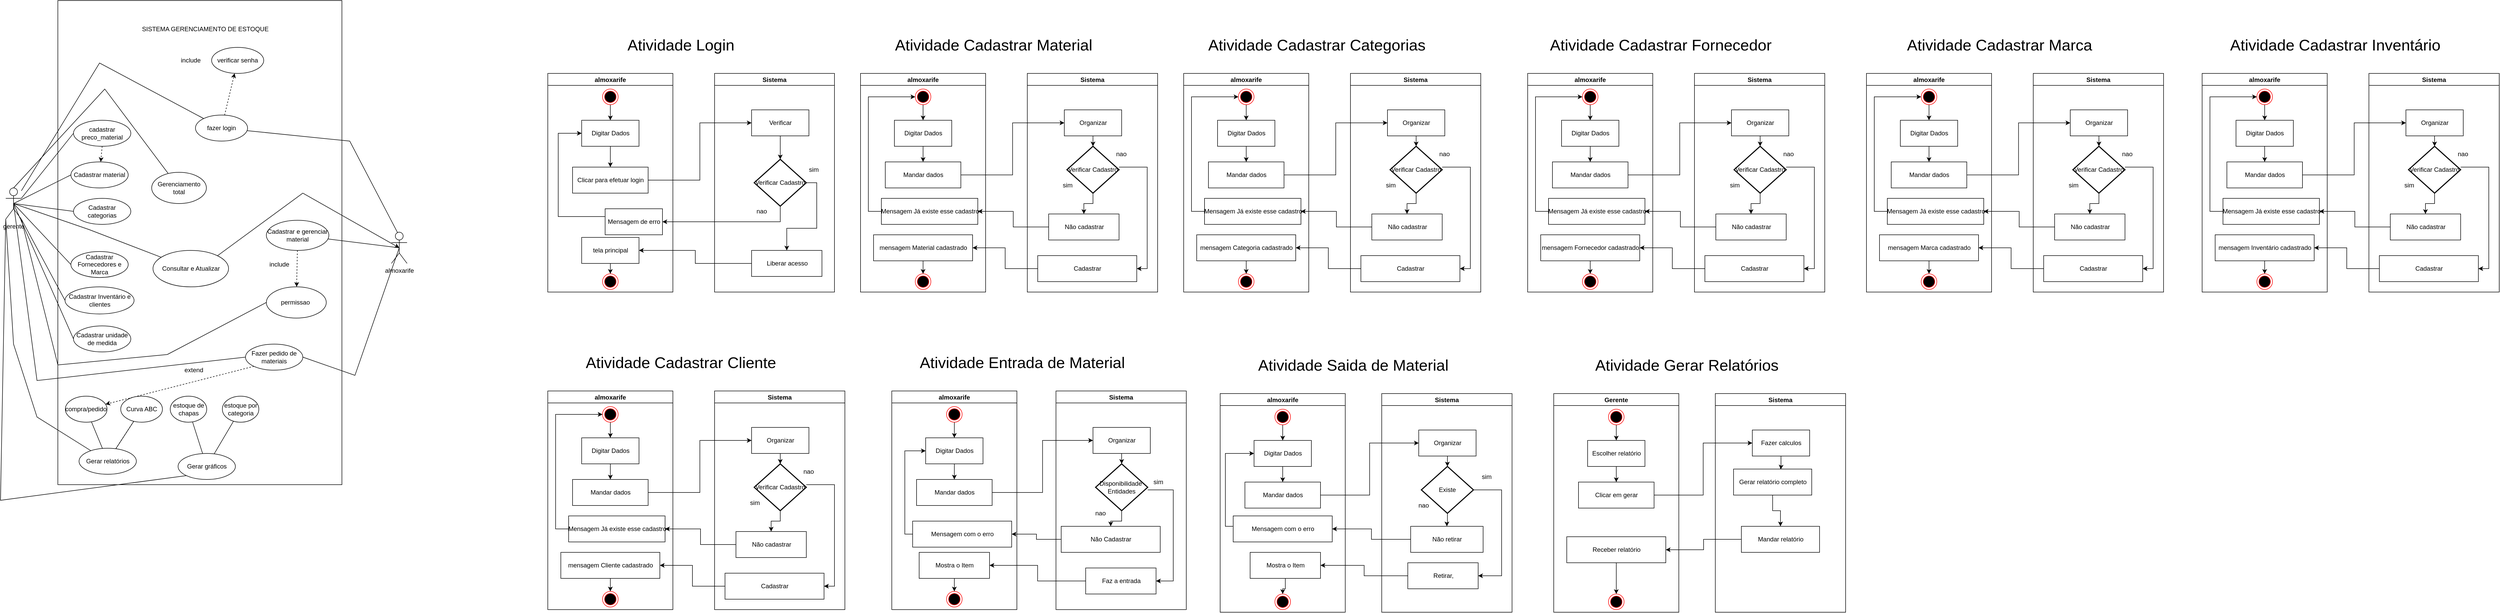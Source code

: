 <mxfile version="20.6.0" type="device"><diagram id="m5cyJwenZ31gSlz7eDSZ" name="Página-1"><mxGraphModel dx="2155" dy="2152" grid="1" gridSize="10" guides="1" tooltips="1" connect="1" arrows="1" fold="1" page="1" pageScale="1" pageWidth="827" pageHeight="1169" math="0" shadow="0"><root><mxCell id="0"/><mxCell id="1" parent="0"/><mxCell id="xbBU9BJGq0JHT6qsB4cl-2" value="funcionario&lt;br&gt;" style="shape=umlActor;verticalLabelPosition=bottom;verticalAlign=top;html=1;outlineConnect=0;" parent="1" vertex="1"><mxGeometry x="500" y="222.08" width="30" height="60" as="geometry"/></mxCell><mxCell id="xbBU9BJGq0JHT6qsB4cl-3" value="" style="whiteSpace=wrap;html=1;movable=1;resizable=1;rotatable=1;deletable=1;editable=1;connectable=1;" parent="1" vertex="1"><mxGeometry x="150" y="-140" width="545" height="930" as="geometry"/></mxCell><mxCell id="xbBU9BJGq0JHT6qsB4cl-11" value="Cadastrar Inventário e clientes" style="ellipse;whiteSpace=wrap;html=1;" parent="1" vertex="1"><mxGeometry x="163.75" y="410" width="132.5" height="52.08" as="geometry"/></mxCell><mxCell id="xbBU9BJGq0JHT6qsB4cl-14" value="Cadastrar Fornecedores e Marca" style="ellipse;whiteSpace=wrap;html=1;" parent="1" vertex="1"><mxGeometry x="175" y="342.08" width="110" height="50" as="geometry"/></mxCell><mxCell id="UAxQWoamNVFAhTt00kvH-1" value="Cadastrar material" style="ellipse;whiteSpace=wrap;html=1;" parent="1" vertex="1"><mxGeometry x="175" y="170" width="110" height="50" as="geometry"/></mxCell><mxCell id="UAxQWoamNVFAhTt00kvH-2" value="Gerar relatórios" style="ellipse;whiteSpace=wrap;html=1;" parent="1" vertex="1"><mxGeometry x="190.63" y="720" width="110" height="50" as="geometry"/></mxCell><mxCell id="UAxQWoamNVFAhTt00kvH-37" style="edgeStyle=none;rounded=0;orthogonalLoop=1;jettySize=auto;html=1;endArrow=none;endFill=0;" parent="1" source="UAxQWoamNVFAhTt00kvH-3" target="UAxQWoamNVFAhTt00kvH-34" edge="1"><mxGeometry relative="1" as="geometry"><Array as="points"><mxPoint x="230" y="-20"/></Array></mxGeometry></mxCell><mxCell id="UAxQWoamNVFAhTt00kvH-45" style="edgeStyle=none;rounded=0;orthogonalLoop=1;jettySize=auto;html=1;exitX=0.5;exitY=0.5;exitDx=0;exitDy=0;exitPerimeter=0;endArrow=none;endFill=0;entryX=0;entryY=0.5;entryDx=0;entryDy=0;" parent="1" source="UAxQWoamNVFAhTt00kvH-3" target="UAxQWoamNVFAhTt00kvH-27" edge="1"><mxGeometry relative="1" as="geometry"><mxPoint x="465.598" y="71.145" as="targetPoint"/><Array as="points"><mxPoint x="110" y="590"/></Array></mxGeometry></mxCell><mxCell id="UAxQWoamNVFAhTt00kvH-46" style="edgeStyle=none;rounded=0;orthogonalLoop=1;jettySize=auto;html=1;exitX=0.5;exitY=0.5;exitDx=0;exitDy=0;exitPerimeter=0;entryX=0;entryY=0.5;entryDx=0;entryDy=0;endArrow=none;endFill=0;" parent="1" source="UAxQWoamNVFAhTt00kvH-3" target="UAxQWoamNVFAhTt00kvH-1" edge="1"><mxGeometry relative="1" as="geometry"/></mxCell><mxCell id="UAxQWoamNVFAhTt00kvH-52" style="edgeStyle=none;rounded=0;orthogonalLoop=1;jettySize=auto;html=1;exitX=0.5;exitY=0.5;exitDx=0;exitDy=0;exitPerimeter=0;entryX=0;entryY=0.5;entryDx=0;entryDy=0;endArrow=none;endFill=0;" parent="1" source="UAxQWoamNVFAhTt00kvH-3" target="UAxQWoamNVFAhTt00kvH-14" edge="1"><mxGeometry relative="1" as="geometry"/></mxCell><mxCell id="UAxQWoamNVFAhTt00kvH-53" style="edgeStyle=none;rounded=0;orthogonalLoop=1;jettySize=auto;html=1;exitX=0.5;exitY=0.5;exitDx=0;exitDy=0;exitPerimeter=0;entryX=0;entryY=0.5;entryDx=0;entryDy=0;endArrow=none;endFill=0;" parent="1" source="UAxQWoamNVFAhTt00kvH-3" target="xbBU9BJGq0JHT6qsB4cl-14" edge="1"><mxGeometry relative="1" as="geometry"/></mxCell><mxCell id="UAxQWoamNVFAhTt00kvH-56" style="edgeStyle=none;rounded=0;orthogonalLoop=1;jettySize=auto;html=1;exitX=1;exitY=1;exitDx=0;exitDy=0;exitPerimeter=0;entryX=0;entryY=0.5;entryDx=0;entryDy=0;endArrow=none;endFill=0;" parent="1" source="UAxQWoamNVFAhTt00kvH-3" target="xbBU9BJGq0JHT6qsB4cl-11" edge="1"><mxGeometry relative="1" as="geometry"><mxPoint x="90" y="360" as="sourcePoint"/></mxGeometry></mxCell><mxCell id="UAxQWoamNVFAhTt00kvH-105" style="edgeStyle=none;rounded=0;orthogonalLoop=1;jettySize=auto;html=1;exitX=1;exitY=0.333;exitDx=0;exitDy=0;exitPerimeter=0;entryX=0;entryY=0.5;entryDx=0;entryDy=0;endArrow=none;endFill=0;" parent="1" source="UAxQWoamNVFAhTt00kvH-3" target="UAxQWoamNVFAhTt00kvH-104" edge="1"><mxGeometry relative="1" as="geometry"/></mxCell><mxCell id="UAxQWoamNVFAhTt00kvH-116" style="edgeStyle=none;rounded=0;orthogonalLoop=1;jettySize=auto;html=1;exitX=0.5;exitY=0.5;exitDx=0;exitDy=0;exitPerimeter=0;endArrow=none;endFill=0;" parent="1" source="UAxQWoamNVFAhTt00kvH-3" target="NukUojcoapPl9f8G3flk-7" edge="1"><mxGeometry relative="1" as="geometry"><Array as="points"><mxPoint x="210" y="300"/></Array><mxPoint x="360.0" y="295" as="targetPoint"/></mxGeometry></mxCell><mxCell id="NukUojcoapPl9f8G3flk-2" style="rounded=0;orthogonalLoop=1;jettySize=auto;html=1;exitX=0;exitY=1;exitDx=0;exitDy=0;exitPerimeter=0;endArrow=none;endFill=0;" parent="1" source="UAxQWoamNVFAhTt00kvH-3" target="UAxQWoamNVFAhTt00kvH-2" edge="1"><mxGeometry relative="1" as="geometry"><Array as="points"><mxPoint x="65" y="520"/><mxPoint x="110" y="660"/></Array></mxGeometry></mxCell><mxCell id="NukUojcoapPl9f8G3flk-17" style="edgeStyle=none;rounded=0;orthogonalLoop=1;jettySize=auto;html=1;exitX=0.5;exitY=0;exitDx=0;exitDy=0;exitPerimeter=0;endArrow=none;endFill=0;" parent="1" source="UAxQWoamNVFAhTt00kvH-3" target="NukUojcoapPl9f8G3flk-16" edge="1"><mxGeometry relative="1" as="geometry"><Array as="points"><mxPoint x="240" y="30"/></Array></mxGeometry></mxCell><mxCell id="UAxQWoamNVFAhTt00kvH-3" value="gerente" style="shape=umlActor;verticalLabelPosition=bottom;verticalAlign=top;html=1;outlineConnect=0;" parent="1" vertex="1"><mxGeometry x="50" y="220" width="30" height="60" as="geometry"/></mxCell><mxCell id="NukUojcoapPl9f8G3flk-5" style="edgeStyle=none;rounded=0;orthogonalLoop=1;jettySize=auto;html=1;exitX=0;exitY=1;exitDx=0;exitDy=0;entryX=0;entryY=1;entryDx=0;entryDy=0;entryPerimeter=0;endArrow=none;endFill=0;" parent="1" source="UAxQWoamNVFAhTt00kvH-12" target="UAxQWoamNVFAhTt00kvH-3" edge="1"><mxGeometry relative="1" as="geometry"><Array as="points"><mxPoint x="40" y="820"/></Array></mxGeometry></mxCell><mxCell id="UAxQWoamNVFAhTt00kvH-12" value="Gerar gráficos&lt;br&gt;" style="ellipse;whiteSpace=wrap;html=1;" parent="1" vertex="1"><mxGeometry x="380.63" y="730" width="110" height="50" as="geometry"/></mxCell><mxCell id="UAxQWoamNVFAhTt00kvH-14" value="Cadastrar categorias" style="ellipse;whiteSpace=wrap;html=1;" parent="1" vertex="1"><mxGeometry x="180" y="240" width="110" height="50" as="geometry"/></mxCell><mxCell id="UAxQWoamNVFAhTt00kvH-67" style="edgeStyle=none;rounded=0;orthogonalLoop=1;jettySize=auto;html=1;exitX=0;exitY=0.5;exitDx=0;exitDy=0;entryX=0.5;entryY=0.5;entryDx=0;entryDy=0;entryPerimeter=0;endArrow=none;endFill=0;" parent="1" source="UAxQWoamNVFAhTt00kvH-16" target="UAxQWoamNVFAhTt00kvH-3" edge="1"><mxGeometry relative="1" as="geometry"><Array as="points"/></mxGeometry></mxCell><mxCell id="UAxQWoamNVFAhTt00kvH-16" value="Cadastrar unidade de medida" style="ellipse;whiteSpace=wrap;html=1;" parent="1" vertex="1"><mxGeometry x="180" y="485" width="110" height="50" as="geometry"/></mxCell><mxCell id="UAxQWoamNVFAhTt00kvH-21" value="" style="edgeStyle=none;rounded=0;orthogonalLoop=1;jettySize=auto;html=1;endArrow=none;endFill=0;" parent="1" source="UAxQWoamNVFAhTt00kvH-18" target="UAxQWoamNVFAhTt00kvH-2" edge="1"><mxGeometry relative="1" as="geometry"/></mxCell><mxCell id="UAxQWoamNVFAhTt00kvH-22" value="" style="edgeStyle=none;rounded=0;orthogonalLoop=1;jettySize=auto;html=1;endArrow=none;endFill=0;" parent="1" source="UAxQWoamNVFAhTt00kvH-19" target="UAxQWoamNVFAhTt00kvH-2" edge="1"><mxGeometry relative="1" as="geometry"/></mxCell><mxCell id="UAxQWoamNVFAhTt00kvH-19" value="compra/pedido" style="ellipse;whiteSpace=wrap;html=1;" parent="1" vertex="1"><mxGeometry x="164.38" y="620" width="80" height="50" as="geometry"/></mxCell><mxCell id="UAxQWoamNVFAhTt00kvH-25" value="" style="edgeStyle=none;rounded=0;orthogonalLoop=1;jettySize=auto;html=1;endArrow=none;endFill=0;" parent="1" source="UAxQWoamNVFAhTt00kvH-23" target="UAxQWoamNVFAhTt00kvH-12" edge="1"><mxGeometry relative="1" as="geometry"/></mxCell><mxCell id="UAxQWoamNVFAhTt00kvH-23" value="estoque por categoria" style="ellipse;whiteSpace=wrap;html=1;" parent="1" vertex="1"><mxGeometry x="465.63" y="620" width="70" height="50" as="geometry"/></mxCell><mxCell id="UAxQWoamNVFAhTt00kvH-26" value="" style="edgeStyle=none;rounded=0;orthogonalLoop=1;jettySize=auto;html=1;endArrow=none;endFill=0;" parent="1" source="UAxQWoamNVFAhTt00kvH-24" target="UAxQWoamNVFAhTt00kvH-12" edge="1"><mxGeometry relative="1" as="geometry"/></mxCell><mxCell id="UAxQWoamNVFAhTt00kvH-24" value="estoque de chapas" style="ellipse;whiteSpace=wrap;html=1;" parent="1" vertex="1"><mxGeometry x="365.63" y="620" width="70" height="50" as="geometry"/></mxCell><mxCell id="UAxQWoamNVFAhTt00kvH-27" value="Fazer pedido de materiais" style="ellipse;whiteSpace=wrap;html=1;" parent="1" vertex="1"><mxGeometry x="510" y="520" width="110" height="50" as="geometry"/></mxCell><mxCell id="UAxQWoamNVFAhTt00kvH-39" style="edgeStyle=none;rounded=0;orthogonalLoop=1;jettySize=auto;html=1;exitX=0.5;exitY=0.5;exitDx=0;exitDy=0;exitPerimeter=0;endArrow=none;endFill=0;" parent="1" target="UAxQWoamNVFAhTt00kvH-34" edge="1"><mxGeometry relative="1" as="geometry"><Array as="points"><mxPoint x="710" y="130"/></Array><mxPoint x="805" y="312.08" as="sourcePoint"/></mxGeometry></mxCell><mxCell id="UAxQWoamNVFAhTt00kvH-36" value="" style="edgeStyle=none;rounded=0;orthogonalLoop=1;jettySize=auto;html=1;endArrow=classic;endFill=1;dashed=1;" parent="1" source="UAxQWoamNVFAhTt00kvH-34" target="UAxQWoamNVFAhTt00kvH-35" edge="1"><mxGeometry relative="1" as="geometry"/></mxCell><mxCell id="UAxQWoamNVFAhTt00kvH-34" value="fazer login" style="ellipse;whiteSpace=wrap;html=1;" parent="1" vertex="1"><mxGeometry x="414" y="80" width="100" height="50" as="geometry"/></mxCell><mxCell id="UAxQWoamNVFAhTt00kvH-35" value="verificar senha" style="ellipse;whiteSpace=wrap;html=1;" parent="1" vertex="1"><mxGeometry x="445" y="-50" width="100" height="50" as="geometry"/></mxCell><mxCell id="UAxQWoamNVFAhTt00kvH-38" value="include" style="text;html=1;strokeColor=none;fillColor=none;align=center;verticalAlign=middle;whiteSpace=wrap;rounded=0;" parent="1" vertex="1"><mxGeometry x="375" y="-40" width="60" height="30" as="geometry"/></mxCell><mxCell id="UAxQWoamNVFAhTt00kvH-44" style="edgeStyle=none;rounded=0;orthogonalLoop=1;jettySize=auto;html=1;exitX=1;exitY=0.5;exitDx=0;exitDy=0;entryX=0.5;entryY=0.5;entryDx=0;entryDy=0;entryPerimeter=0;endArrow=none;endFill=0;" parent="1" source="UAxQWoamNVFAhTt00kvH-27" target="NukUojcoapPl9f8G3flk-8" edge="1"><mxGeometry relative="1" as="geometry"><mxPoint x="565" y="75" as="sourcePoint"/><Array as="points"><mxPoint x="720" y="580"/></Array><mxPoint x="775" y="670" as="targetPoint"/></mxGeometry></mxCell><mxCell id="UAxQWoamNVFAhTt00kvH-54" value="" style="edgeStyle=none;rounded=0;orthogonalLoop=1;jettySize=auto;html=1;endArrow=classic;endFill=1;dashed=1;exitX=0;exitY=1;exitDx=0;exitDy=0;" parent="1" source="UAxQWoamNVFAhTt00kvH-27" target="UAxQWoamNVFAhTt00kvH-19" edge="1"><mxGeometry relative="1" as="geometry"><mxPoint x="528.352" y="99.092" as="sourcePoint"/><Array as="points"/></mxGeometry></mxCell><mxCell id="UAxQWoamNVFAhTt00kvH-55" value="extend" style="text;html=1;strokeColor=none;fillColor=none;align=center;verticalAlign=middle;whiteSpace=wrap;rounded=0;" parent="1" vertex="1"><mxGeometry x="380.63" y="555" width="60" height="30" as="geometry"/></mxCell><mxCell id="UAxQWoamNVFAhTt00kvH-81" value="SISTEMA GERENCIAMENTO DE ESTOQUE" style="text;html=1;strokeColor=none;fillColor=none;align=center;verticalAlign=middle;whiteSpace=wrap;rounded=0;" parent="1" vertex="1"><mxGeometry x="290" y="-100" width="286" height="30" as="geometry"/></mxCell><mxCell id="UAxQWoamNVFAhTt00kvH-106" style="edgeStyle=none;rounded=0;orthogonalLoop=1;jettySize=auto;html=1;exitX=0.5;exitY=1;exitDx=0;exitDy=0;endArrow=classic;endFill=1;dashed=1;" parent="1" source="UAxQWoamNVFAhTt00kvH-104" target="UAxQWoamNVFAhTt00kvH-1" edge="1"><mxGeometry relative="1" as="geometry"/></mxCell><mxCell id="UAxQWoamNVFAhTt00kvH-104" value="cadastrar preco_material" style="ellipse;whiteSpace=wrap;html=1;" parent="1" vertex="1"><mxGeometry x="180" y="90" width="110" height="50" as="geometry"/></mxCell><mxCell id="UAxQWoamNVFAhTt00kvH-115" value="include" style="text;html=1;strokeColor=none;fillColor=none;align=center;verticalAlign=middle;whiteSpace=wrap;rounded=0;" parent="1" vertex="1"><mxGeometry x="545" y="352.08" width="60" height="30" as="geometry"/></mxCell><mxCell id="UAxQWoamNVFAhTt00kvH-18" value="Curva ABC" style="ellipse;whiteSpace=wrap;html=1;" parent="1" vertex="1"><mxGeometry x="270.63" y="620" width="80" height="50" as="geometry"/></mxCell><mxCell id="NukUojcoapPl9f8G3flk-1" value="" style="edgeStyle=none;rounded=0;orthogonalLoop=1;jettySize=auto;html=1;endArrow=none;endFill=1;dashed=1;" parent="1" source="UAxQWoamNVFAhTt00kvH-2" target="UAxQWoamNVFAhTt00kvH-18" edge="1"><mxGeometry relative="1" as="geometry"><mxPoint x="278.17" y="700.658" as="sourcePoint"/><mxPoint x="466.615" y="335.623" as="targetPoint"/></mxGeometry></mxCell><mxCell id="NukUojcoapPl9f8G3flk-13" style="edgeStyle=none;rounded=0;orthogonalLoop=1;jettySize=auto;html=1;exitX=1;exitY=0;exitDx=0;exitDy=0;entryX=0.5;entryY=0.5;entryDx=0;entryDy=0;entryPerimeter=0;" parent="1" source="NukUojcoapPl9f8G3flk-7" target="NukUojcoapPl9f8G3flk-8" edge="1"><mxGeometry relative="1" as="geometry"><Array as="points"><mxPoint x="620" y="230"/></Array></mxGeometry></mxCell><mxCell id="NukUojcoapPl9f8G3flk-7" value="Consultar e Atualizar" style="ellipse;whiteSpace=wrap;html=1;" parent="1" vertex="1"><mxGeometry x="332.5" y="340" width="145" height="70" as="geometry"/></mxCell><mxCell id="NukUojcoapPl9f8G3flk-8" value="almoxarife" style="shape=umlActor;verticalLabelPosition=bottom;verticalAlign=top;html=1;outlineConnect=0;" parent="1" vertex="1"><mxGeometry x="790" y="305" width="30" height="60" as="geometry"/></mxCell><mxCell id="NukUojcoapPl9f8G3flk-10" style="edgeStyle=none;rounded=0;orthogonalLoop=1;jettySize=auto;html=1;entryX=0.5;entryY=0.5;entryDx=0;entryDy=0;entryPerimeter=0;endArrow=none;endFill=0;" parent="1" source="NukUojcoapPl9f8G3flk-9" target="NukUojcoapPl9f8G3flk-8" edge="1"><mxGeometry relative="1" as="geometry"/></mxCell><mxCell id="NukUojcoapPl9f8G3flk-12" style="edgeStyle=none;rounded=0;orthogonalLoop=1;jettySize=auto;html=1;dashed=1;" parent="1" source="NukUojcoapPl9f8G3flk-9" target="NukUojcoapPl9f8G3flk-11" edge="1"><mxGeometry relative="1" as="geometry"/></mxCell><mxCell id="NukUojcoapPl9f8G3flk-9" value="Cadastrar e gerenciar material" style="ellipse;whiteSpace=wrap;html=1;" parent="1" vertex="1"><mxGeometry x="550" y="282.08" width="120" height="57.92" as="geometry"/></mxCell><mxCell id="NukUojcoapPl9f8G3flk-14" style="edgeStyle=none;rounded=0;orthogonalLoop=1;jettySize=auto;html=1;exitX=0;exitY=0.5;exitDx=0;exitDy=0;entryX=1;entryY=1;entryDx=0;entryDy=0;entryPerimeter=0;endArrow=none;endFill=0;" parent="1" source="NukUojcoapPl9f8G3flk-11" target="UAxQWoamNVFAhTt00kvH-3" edge="1"><mxGeometry relative="1" as="geometry"><Array as="points"><mxPoint x="360" y="540"/><mxPoint x="150" y="560"/></Array></mxGeometry></mxCell><mxCell id="NukUojcoapPl9f8G3flk-11" value="permissao&amp;nbsp;" style="ellipse;whiteSpace=wrap;html=1;" parent="1" vertex="1"><mxGeometry x="550" y="410.0" width="115" height="60" as="geometry"/></mxCell><mxCell id="NukUojcoapPl9f8G3flk-16" value="Gerenciamento total" style="ellipse;whiteSpace=wrap;html=1;" parent="1" vertex="1"><mxGeometry x="330" y="190" width="105" height="60" as="geometry"/></mxCell><mxCell id="LKArwY5nhey9_Vk5ADm_-4" value="almoxarife" style="swimlane;" parent="1" vertex="1"><mxGeometry x="1090" width="240" height="420" as="geometry"/></mxCell><mxCell id="LKArwY5nhey9_Vk5ADm_-5" value="" style="edgeStyle=orthogonalEdgeStyle;rounded=0;orthogonalLoop=1;jettySize=auto;html=1;" parent="LKArwY5nhey9_Vk5ADm_-4" source="LKArwY5nhey9_Vk5ADm_-6" target="LKArwY5nhey9_Vk5ADm_-8" edge="1"><mxGeometry relative="1" as="geometry"/></mxCell><mxCell id="LKArwY5nhey9_Vk5ADm_-6" value="" style="ellipse;html=1;shape=endState;fillColor=#000000;strokeColor=#ff0000;" parent="LKArwY5nhey9_Vk5ADm_-4" vertex="1"><mxGeometry x="105" y="30" width="30" height="30" as="geometry"/></mxCell><mxCell id="LKArwY5nhey9_Vk5ADm_-7" value="" style="edgeStyle=orthogonalEdgeStyle;rounded=0;orthogonalLoop=1;jettySize=auto;html=1;" parent="LKArwY5nhey9_Vk5ADm_-4" source="LKArwY5nhey9_Vk5ADm_-8" target="LKArwY5nhey9_Vk5ADm_-11" edge="1"><mxGeometry relative="1" as="geometry"/></mxCell><mxCell id="LKArwY5nhey9_Vk5ADm_-8" value="Digitar Dados" style="html=1;" parent="LKArwY5nhey9_Vk5ADm_-4" vertex="1"><mxGeometry x="65" y="90" width="110" height="50" as="geometry"/></mxCell><mxCell id="LKArwY5nhey9_Vk5ADm_-9" style="edgeStyle=orthogonalEdgeStyle;rounded=0;orthogonalLoop=1;jettySize=auto;html=1;entryX=0;entryY=0.5;entryDx=0;entryDy=0;exitX=0;exitY=0.5;exitDx=0;exitDy=0;" parent="LKArwY5nhey9_Vk5ADm_-4" source="LKArwY5nhey9_Vk5ADm_-10" target="LKArwY5nhey9_Vk5ADm_-8" edge="1"><mxGeometry relative="1" as="geometry"><Array as="points"><mxPoint x="20" y="275"/><mxPoint x="20" y="115"/></Array></mxGeometry></mxCell><mxCell id="LKArwY5nhey9_Vk5ADm_-10" value="Mensagem de erro" style="html=1;" parent="LKArwY5nhey9_Vk5ADm_-4" vertex="1"><mxGeometry x="110" y="260" width="110" height="50" as="geometry"/></mxCell><mxCell id="LKArwY5nhey9_Vk5ADm_-11" value="Clicar para efetuar login" style="html=1;" parent="LKArwY5nhey9_Vk5ADm_-4" vertex="1"><mxGeometry x="47.5" y="180" width="145" height="50" as="geometry"/></mxCell><mxCell id="LKArwY5nhey9_Vk5ADm_-12" value="" style="edgeStyle=orthogonalEdgeStyle;rounded=0;orthogonalLoop=1;jettySize=auto;html=1;endArrow=classic;endFill=1;" parent="LKArwY5nhey9_Vk5ADm_-4" source="LKArwY5nhey9_Vk5ADm_-13" target="LKArwY5nhey9_Vk5ADm_-14" edge="1"><mxGeometry relative="1" as="geometry"/></mxCell><mxCell id="LKArwY5nhey9_Vk5ADm_-13" value="tela principal" style="html=1;" parent="LKArwY5nhey9_Vk5ADm_-4" vertex="1"><mxGeometry x="65" y="315" width="110" height="50" as="geometry"/></mxCell><mxCell id="LKArwY5nhey9_Vk5ADm_-14" value="" style="ellipse;html=1;shape=endState;fillColor=#000000;strokeColor=#ff0000;" parent="LKArwY5nhey9_Vk5ADm_-4" vertex="1"><mxGeometry x="105" y="385" width="30" height="30" as="geometry"/></mxCell><mxCell id="LKArwY5nhey9_Vk5ADm_-15" value="Sistema" style="swimlane;" parent="1" vertex="1"><mxGeometry x="1410" width="230" height="420" as="geometry"/></mxCell><mxCell id="LKArwY5nhey9_Vk5ADm_-16" style="edgeStyle=orthogonalEdgeStyle;rounded=0;orthogonalLoop=1;jettySize=auto;html=1;exitX=1;exitY=0.5;exitDx=0;exitDy=0;exitPerimeter=0;" parent="LKArwY5nhey9_Vk5ADm_-15" source="LKArwY5nhey9_Vk5ADm_-17" target="LKArwY5nhey9_Vk5ADm_-18" edge="1"><mxGeometry relative="1" as="geometry"/></mxCell><mxCell id="LKArwY5nhey9_Vk5ADm_-17" value="Verificar Cadastro" style="strokeWidth=2;html=1;shape=mxgraph.flowchart.decision;whiteSpace=wrap;" parent="LKArwY5nhey9_Vk5ADm_-15" vertex="1"><mxGeometry x="76" y="165" width="100" height="90" as="geometry"/></mxCell><mxCell id="LKArwY5nhey9_Vk5ADm_-18" value="Liberar acesso" style="html=1;" parent="LKArwY5nhey9_Vk5ADm_-15" vertex="1"><mxGeometry x="71" y="340" width="135" height="50" as="geometry"/></mxCell><mxCell id="LKArwY5nhey9_Vk5ADm_-19" style="edgeStyle=orthogonalEdgeStyle;rounded=0;orthogonalLoop=1;jettySize=auto;html=1;entryX=0.5;entryY=0;entryDx=0;entryDy=0;entryPerimeter=0;endArrow=classic;endFill=1;" parent="LKArwY5nhey9_Vk5ADm_-15" source="LKArwY5nhey9_Vk5ADm_-20" target="LKArwY5nhey9_Vk5ADm_-17" edge="1"><mxGeometry relative="1" as="geometry"/></mxCell><mxCell id="LKArwY5nhey9_Vk5ADm_-20" value="Verificar" style="html=1;" parent="LKArwY5nhey9_Vk5ADm_-15" vertex="1"><mxGeometry x="71" y="70" width="110" height="50" as="geometry"/></mxCell><mxCell id="LKArwY5nhey9_Vk5ADm_-21" style="edgeStyle=orthogonalEdgeStyle;rounded=0;orthogonalLoop=1;jettySize=auto;html=1;entryX=0;entryY=0.5;entryDx=0;entryDy=0;" parent="1" source="LKArwY5nhey9_Vk5ADm_-11" target="LKArwY5nhey9_Vk5ADm_-20" edge="1"><mxGeometry relative="1" as="geometry"/></mxCell><mxCell id="LKArwY5nhey9_Vk5ADm_-22" style="edgeStyle=orthogonalEdgeStyle;rounded=0;orthogonalLoop=1;jettySize=auto;html=1;exitX=0.5;exitY=1;exitDx=0;exitDy=0;exitPerimeter=0;entryX=1;entryY=0.5;entryDx=0;entryDy=0;" parent="1" source="LKArwY5nhey9_Vk5ADm_-17" target="LKArwY5nhey9_Vk5ADm_-10" edge="1"><mxGeometry relative="1" as="geometry"/></mxCell><mxCell id="LKArwY5nhey9_Vk5ADm_-23" style="edgeStyle=orthogonalEdgeStyle;rounded=0;orthogonalLoop=1;jettySize=auto;html=1;entryX=1;entryY=0.5;entryDx=0;entryDy=0;endArrow=classic;endFill=1;" parent="1" source="LKArwY5nhey9_Vk5ADm_-18" target="LKArwY5nhey9_Vk5ADm_-13" edge="1"><mxGeometry relative="1" as="geometry"/></mxCell><mxCell id="LKArwY5nhey9_Vk5ADm_-24" value="sim" style="text;html=1;align=center;verticalAlign=middle;resizable=0;points=[];autosize=1;strokeColor=none;fillColor=none;" parent="1" vertex="1"><mxGeometry x="1580" y="170" width="40" height="30" as="geometry"/></mxCell><mxCell id="LKArwY5nhey9_Vk5ADm_-25" value="nao" style="text;html=1;align=center;verticalAlign=middle;resizable=0;points=[];autosize=1;strokeColor=none;fillColor=none;" parent="1" vertex="1"><mxGeometry x="1480" y="250" width="40" height="30" as="geometry"/></mxCell><mxCell id="LKArwY5nhey9_Vk5ADm_-26" value="&lt;font style=&quot;font-size: 30px;&quot;&gt;Atividade Login&lt;/font&gt;" style="text;html=1;align=center;verticalAlign=middle;resizable=0;points=[];autosize=1;strokeColor=none;fillColor=none;strokeWidth=8;" parent="1" vertex="1"><mxGeometry x="1230" y="-80" width="230" height="50" as="geometry"/></mxCell><mxCell id="LKArwY5nhey9_Vk5ADm_-27" value="almoxarife" style="swimlane;" parent="1" vertex="1"><mxGeometry x="1690" width="240" height="420" as="geometry"/></mxCell><mxCell id="LKArwY5nhey9_Vk5ADm_-28" value="" style="edgeStyle=orthogonalEdgeStyle;rounded=0;orthogonalLoop=1;jettySize=auto;html=1;" parent="LKArwY5nhey9_Vk5ADm_-27" source="LKArwY5nhey9_Vk5ADm_-29" target="LKArwY5nhey9_Vk5ADm_-31" edge="1"><mxGeometry relative="1" as="geometry"/></mxCell><mxCell id="LKArwY5nhey9_Vk5ADm_-29" value="" style="ellipse;html=1;shape=endState;fillColor=#000000;strokeColor=#ff0000;" parent="LKArwY5nhey9_Vk5ADm_-27" vertex="1"><mxGeometry x="105" y="30" width="30" height="30" as="geometry"/></mxCell><mxCell id="LKArwY5nhey9_Vk5ADm_-30" value="" style="edgeStyle=orthogonalEdgeStyle;rounded=0;orthogonalLoop=1;jettySize=auto;html=1;" parent="LKArwY5nhey9_Vk5ADm_-27" source="LKArwY5nhey9_Vk5ADm_-31" target="LKArwY5nhey9_Vk5ADm_-34" edge="1"><mxGeometry relative="1" as="geometry"/></mxCell><mxCell id="LKArwY5nhey9_Vk5ADm_-31" value="Digitar Dados" style="html=1;" parent="LKArwY5nhey9_Vk5ADm_-27" vertex="1"><mxGeometry x="65" y="90" width="110" height="50" as="geometry"/></mxCell><mxCell id="LKArwY5nhey9_Vk5ADm_-56" value="" style="edgeStyle=orthogonalEdgeStyle;rounded=0;orthogonalLoop=1;jettySize=auto;html=1;" parent="LKArwY5nhey9_Vk5ADm_-27" source="LKArwY5nhey9_Vk5ADm_-33" target="LKArwY5nhey9_Vk5ADm_-37" edge="1"><mxGeometry relative="1" as="geometry"/></mxCell><mxCell id="LKArwY5nhey9_Vk5ADm_-33" value="mensagem Material cadastrado" style="html=1;" parent="LKArwY5nhey9_Vk5ADm_-27" vertex="1"><mxGeometry x="25" y="310" width="190" height="50" as="geometry"/></mxCell><mxCell id="LKArwY5nhey9_Vk5ADm_-34" value="Mandar dados" style="html=1;" parent="LKArwY5nhey9_Vk5ADm_-27" vertex="1"><mxGeometry x="47.5" y="170" width="145" height="50" as="geometry"/></mxCell><mxCell id="LKArwY5nhey9_Vk5ADm_-37" value="" style="ellipse;html=1;shape=endState;fillColor=#000000;strokeColor=#ff0000;" parent="LKArwY5nhey9_Vk5ADm_-27" vertex="1"><mxGeometry x="105" y="385" width="30" height="30" as="geometry"/></mxCell><mxCell id="LKArwY5nhey9_Vk5ADm_-51" style="edgeStyle=orthogonalEdgeStyle;rounded=0;orthogonalLoop=1;jettySize=auto;html=1;entryX=0;entryY=0.5;entryDx=0;entryDy=0;exitX=0;exitY=0.5;exitDx=0;exitDy=0;" parent="LKArwY5nhey9_Vk5ADm_-27" source="LKArwY5nhey9_Vk5ADm_-50" target="LKArwY5nhey9_Vk5ADm_-29" edge="1"><mxGeometry relative="1" as="geometry"><Array as="points"><mxPoint x="15" y="265"/><mxPoint x="15" y="45"/></Array></mxGeometry></mxCell><mxCell id="LKArwY5nhey9_Vk5ADm_-50" value="Mensagem Já existe esse cadastro" style="html=1;" parent="LKArwY5nhey9_Vk5ADm_-27" vertex="1"><mxGeometry x="40" y="240" width="185" height="50" as="geometry"/></mxCell><mxCell id="LKArwY5nhey9_Vk5ADm_-38" value="Sistema" style="swimlane;" parent="1" vertex="1"><mxGeometry x="2010" width="250" height="420" as="geometry"/></mxCell><mxCell id="LKArwY5nhey9_Vk5ADm_-52" value="" style="edgeStyle=orthogonalEdgeStyle;rounded=0;orthogonalLoop=1;jettySize=auto;html=1;" parent="LKArwY5nhey9_Vk5ADm_-38" source="LKArwY5nhey9_Vk5ADm_-40" target="LKArwY5nhey9_Vk5ADm_-41" edge="1"><mxGeometry relative="1" as="geometry"/></mxCell><mxCell id="LKArwY5nhey9_Vk5ADm_-54" style="edgeStyle=orthogonalEdgeStyle;rounded=0;orthogonalLoop=1;jettySize=auto;html=1;entryX=1;entryY=0.5;entryDx=0;entryDy=0;" parent="LKArwY5nhey9_Vk5ADm_-38" source="LKArwY5nhey9_Vk5ADm_-40" target="LKArwY5nhey9_Vk5ADm_-53" edge="1"><mxGeometry relative="1" as="geometry"><Array as="points"><mxPoint x="230" y="180"/><mxPoint x="230" y="375"/></Array></mxGeometry></mxCell><mxCell id="LKArwY5nhey9_Vk5ADm_-40" value="Verificar Cadastro" style="strokeWidth=2;html=1;shape=mxgraph.flowchart.decision;whiteSpace=wrap;" parent="LKArwY5nhey9_Vk5ADm_-38" vertex="1"><mxGeometry x="76" y="140" width="100" height="90" as="geometry"/></mxCell><mxCell id="LKArwY5nhey9_Vk5ADm_-41" value="Não cadastrar" style="html=1;" parent="LKArwY5nhey9_Vk5ADm_-38" vertex="1"><mxGeometry x="41" y="270" width="135" height="50" as="geometry"/></mxCell><mxCell id="LKArwY5nhey9_Vk5ADm_-42" style="edgeStyle=orthogonalEdgeStyle;rounded=0;orthogonalLoop=1;jettySize=auto;html=1;entryX=0.5;entryY=0;entryDx=0;entryDy=0;entryPerimeter=0;endArrow=classic;endFill=1;" parent="LKArwY5nhey9_Vk5ADm_-38" source="LKArwY5nhey9_Vk5ADm_-43" target="LKArwY5nhey9_Vk5ADm_-40" edge="1"><mxGeometry relative="1" as="geometry"/></mxCell><mxCell id="LKArwY5nhey9_Vk5ADm_-43" value="Organizar" style="html=1;" parent="LKArwY5nhey9_Vk5ADm_-38" vertex="1"><mxGeometry x="71" y="70" width="110" height="50" as="geometry"/></mxCell><mxCell id="LKArwY5nhey9_Vk5ADm_-48" value="sim" style="text;html=1;align=center;verticalAlign=middle;resizable=0;points=[];autosize=1;strokeColor=none;fillColor=none;" parent="LKArwY5nhey9_Vk5ADm_-38" vertex="1"><mxGeometry x="57" y="200" width="40" height="30" as="geometry"/></mxCell><mxCell id="LKArwY5nhey9_Vk5ADm_-47" value="nao" style="text;html=1;align=center;verticalAlign=middle;resizable=0;points=[];autosize=1;strokeColor=none;fillColor=none;" parent="LKArwY5nhey9_Vk5ADm_-38" vertex="1"><mxGeometry x="160" y="140" width="40" height="30" as="geometry"/></mxCell><mxCell id="LKArwY5nhey9_Vk5ADm_-53" value="Cadastrar" style="html=1;" parent="LKArwY5nhey9_Vk5ADm_-38" vertex="1"><mxGeometry x="20" y="350" width="190" height="50" as="geometry"/></mxCell><mxCell id="LKArwY5nhey9_Vk5ADm_-44" style="edgeStyle=orthogonalEdgeStyle;rounded=0;orthogonalLoop=1;jettySize=auto;html=1;entryX=0;entryY=0.5;entryDx=0;entryDy=0;" parent="1" source="LKArwY5nhey9_Vk5ADm_-34" target="LKArwY5nhey9_Vk5ADm_-43" edge="1"><mxGeometry relative="1" as="geometry"/></mxCell><mxCell id="LKArwY5nhey9_Vk5ADm_-46" style="edgeStyle=orthogonalEdgeStyle;rounded=0;orthogonalLoop=1;jettySize=auto;html=1;entryX=1;entryY=0.5;entryDx=0;entryDy=0;endArrow=classic;endFill=1;" parent="1" source="LKArwY5nhey9_Vk5ADm_-41" target="LKArwY5nhey9_Vk5ADm_-50" edge="1"><mxGeometry relative="1" as="geometry"><mxPoint x="1865" y="340" as="targetPoint"/></mxGeometry></mxCell><mxCell id="LKArwY5nhey9_Vk5ADm_-49" value="&lt;font style=&quot;font-size: 30px;&quot;&gt;Atividade Cadastrar Material&lt;/font&gt;" style="text;html=1;align=center;verticalAlign=middle;resizable=0;points=[];autosize=1;strokeColor=none;fillColor=none;strokeWidth=8;" parent="1" vertex="1"><mxGeometry x="1745" y="-80" width="400" height="50" as="geometry"/></mxCell><mxCell id="LKArwY5nhey9_Vk5ADm_-55" style="edgeStyle=orthogonalEdgeStyle;rounded=0;orthogonalLoop=1;jettySize=auto;html=1;entryX=1;entryY=0.5;entryDx=0;entryDy=0;" parent="1" source="LKArwY5nhey9_Vk5ADm_-53" target="LKArwY5nhey9_Vk5ADm_-33" edge="1"><mxGeometry relative="1" as="geometry"/></mxCell><mxCell id="LKArwY5nhey9_Vk5ADm_-57" value="almoxarife" style="swimlane;" parent="1" vertex="1"><mxGeometry x="2310" width="240" height="420" as="geometry"/></mxCell><mxCell id="LKArwY5nhey9_Vk5ADm_-58" value="" style="edgeStyle=orthogonalEdgeStyle;rounded=0;orthogonalLoop=1;jettySize=auto;html=1;" parent="LKArwY5nhey9_Vk5ADm_-57" source="LKArwY5nhey9_Vk5ADm_-59" target="LKArwY5nhey9_Vk5ADm_-61" edge="1"><mxGeometry relative="1" as="geometry"/></mxCell><mxCell id="LKArwY5nhey9_Vk5ADm_-59" value="" style="ellipse;html=1;shape=endState;fillColor=#000000;strokeColor=#ff0000;" parent="LKArwY5nhey9_Vk5ADm_-57" vertex="1"><mxGeometry x="105" y="30" width="30" height="30" as="geometry"/></mxCell><mxCell id="LKArwY5nhey9_Vk5ADm_-60" value="" style="edgeStyle=orthogonalEdgeStyle;rounded=0;orthogonalLoop=1;jettySize=auto;html=1;" parent="LKArwY5nhey9_Vk5ADm_-57" source="LKArwY5nhey9_Vk5ADm_-61" target="LKArwY5nhey9_Vk5ADm_-64" edge="1"><mxGeometry relative="1" as="geometry"/></mxCell><mxCell id="LKArwY5nhey9_Vk5ADm_-61" value="Digitar Dados" style="html=1;" parent="LKArwY5nhey9_Vk5ADm_-57" vertex="1"><mxGeometry x="65" y="90" width="110" height="50" as="geometry"/></mxCell><mxCell id="LKArwY5nhey9_Vk5ADm_-62" value="" style="edgeStyle=orthogonalEdgeStyle;rounded=0;orthogonalLoop=1;jettySize=auto;html=1;" parent="LKArwY5nhey9_Vk5ADm_-57" source="LKArwY5nhey9_Vk5ADm_-63" target="LKArwY5nhey9_Vk5ADm_-65" edge="1"><mxGeometry relative="1" as="geometry"/></mxCell><mxCell id="LKArwY5nhey9_Vk5ADm_-63" value="mensagem Categoria cadastrado" style="html=1;" parent="LKArwY5nhey9_Vk5ADm_-57" vertex="1"><mxGeometry x="25" y="310" width="190" height="50" as="geometry"/></mxCell><mxCell id="LKArwY5nhey9_Vk5ADm_-64" value="Mandar dados" style="html=1;" parent="LKArwY5nhey9_Vk5ADm_-57" vertex="1"><mxGeometry x="47.5" y="170" width="145" height="50" as="geometry"/></mxCell><mxCell id="LKArwY5nhey9_Vk5ADm_-65" value="" style="ellipse;html=1;shape=endState;fillColor=#000000;strokeColor=#ff0000;" parent="LKArwY5nhey9_Vk5ADm_-57" vertex="1"><mxGeometry x="105" y="385" width="30" height="30" as="geometry"/></mxCell><mxCell id="LKArwY5nhey9_Vk5ADm_-66" style="edgeStyle=orthogonalEdgeStyle;rounded=0;orthogonalLoop=1;jettySize=auto;html=1;entryX=0;entryY=0.5;entryDx=0;entryDy=0;exitX=0;exitY=0.5;exitDx=0;exitDy=0;" parent="LKArwY5nhey9_Vk5ADm_-57" source="LKArwY5nhey9_Vk5ADm_-67" target="LKArwY5nhey9_Vk5ADm_-59" edge="1"><mxGeometry relative="1" as="geometry"><Array as="points"><mxPoint x="15" y="265"/><mxPoint x="15" y="45"/></Array></mxGeometry></mxCell><mxCell id="LKArwY5nhey9_Vk5ADm_-67" value="Mensagem Já existe esse cadastro" style="html=1;" parent="LKArwY5nhey9_Vk5ADm_-57" vertex="1"><mxGeometry x="40" y="240" width="185" height="50" as="geometry"/></mxCell><mxCell id="LKArwY5nhey9_Vk5ADm_-68" value="Sistema" style="swimlane;" parent="1" vertex="1"><mxGeometry x="2630" width="250" height="420" as="geometry"/></mxCell><mxCell id="LKArwY5nhey9_Vk5ADm_-69" value="" style="edgeStyle=orthogonalEdgeStyle;rounded=0;orthogonalLoop=1;jettySize=auto;html=1;" parent="LKArwY5nhey9_Vk5ADm_-68" source="LKArwY5nhey9_Vk5ADm_-71" target="LKArwY5nhey9_Vk5ADm_-72" edge="1"><mxGeometry relative="1" as="geometry"/></mxCell><mxCell id="LKArwY5nhey9_Vk5ADm_-70" style="edgeStyle=orthogonalEdgeStyle;rounded=0;orthogonalLoop=1;jettySize=auto;html=1;entryX=1;entryY=0.5;entryDx=0;entryDy=0;" parent="LKArwY5nhey9_Vk5ADm_-68" source="LKArwY5nhey9_Vk5ADm_-71" target="LKArwY5nhey9_Vk5ADm_-77" edge="1"><mxGeometry relative="1" as="geometry"><Array as="points"><mxPoint x="230" y="180"/><mxPoint x="230" y="375"/></Array></mxGeometry></mxCell><mxCell id="LKArwY5nhey9_Vk5ADm_-71" value="Verificar Cadastro" style="strokeWidth=2;html=1;shape=mxgraph.flowchart.decision;whiteSpace=wrap;" parent="LKArwY5nhey9_Vk5ADm_-68" vertex="1"><mxGeometry x="76" y="140" width="100" height="90" as="geometry"/></mxCell><mxCell id="LKArwY5nhey9_Vk5ADm_-72" value="Não cadastrar" style="html=1;" parent="LKArwY5nhey9_Vk5ADm_-68" vertex="1"><mxGeometry x="41" y="270" width="135" height="50" as="geometry"/></mxCell><mxCell id="LKArwY5nhey9_Vk5ADm_-73" style="edgeStyle=orthogonalEdgeStyle;rounded=0;orthogonalLoop=1;jettySize=auto;html=1;entryX=0.5;entryY=0;entryDx=0;entryDy=0;entryPerimeter=0;endArrow=classic;endFill=1;" parent="LKArwY5nhey9_Vk5ADm_-68" source="LKArwY5nhey9_Vk5ADm_-74" target="LKArwY5nhey9_Vk5ADm_-71" edge="1"><mxGeometry relative="1" as="geometry"/></mxCell><mxCell id="LKArwY5nhey9_Vk5ADm_-74" value="Organizar" style="html=1;" parent="LKArwY5nhey9_Vk5ADm_-68" vertex="1"><mxGeometry x="71" y="70" width="110" height="50" as="geometry"/></mxCell><mxCell id="LKArwY5nhey9_Vk5ADm_-75" value="sim" style="text;html=1;align=center;verticalAlign=middle;resizable=0;points=[];autosize=1;strokeColor=none;fillColor=none;" parent="LKArwY5nhey9_Vk5ADm_-68" vertex="1"><mxGeometry x="57" y="200" width="40" height="30" as="geometry"/></mxCell><mxCell id="LKArwY5nhey9_Vk5ADm_-76" value="nao" style="text;html=1;align=center;verticalAlign=middle;resizable=0;points=[];autosize=1;strokeColor=none;fillColor=none;" parent="LKArwY5nhey9_Vk5ADm_-68" vertex="1"><mxGeometry x="160" y="140" width="40" height="30" as="geometry"/></mxCell><mxCell id="LKArwY5nhey9_Vk5ADm_-77" value="Cadastrar" style="html=1;" parent="LKArwY5nhey9_Vk5ADm_-68" vertex="1"><mxGeometry x="20" y="350" width="190" height="50" as="geometry"/></mxCell><mxCell id="LKArwY5nhey9_Vk5ADm_-78" style="edgeStyle=orthogonalEdgeStyle;rounded=0;orthogonalLoop=1;jettySize=auto;html=1;entryX=0;entryY=0.5;entryDx=0;entryDy=0;" parent="1" source="LKArwY5nhey9_Vk5ADm_-64" target="LKArwY5nhey9_Vk5ADm_-74" edge="1"><mxGeometry relative="1" as="geometry"/></mxCell><mxCell id="LKArwY5nhey9_Vk5ADm_-79" style="edgeStyle=orthogonalEdgeStyle;rounded=0;orthogonalLoop=1;jettySize=auto;html=1;entryX=1;entryY=0.5;entryDx=0;entryDy=0;endArrow=classic;endFill=1;" parent="1" source="LKArwY5nhey9_Vk5ADm_-72" target="LKArwY5nhey9_Vk5ADm_-67" edge="1"><mxGeometry relative="1" as="geometry"><mxPoint x="2485" y="340" as="targetPoint"/></mxGeometry></mxCell><mxCell id="LKArwY5nhey9_Vk5ADm_-80" value="&lt;font style=&quot;font-size: 30px;&quot;&gt;Atividade Cadastrar Categorias&lt;/font&gt;" style="text;html=1;align=center;verticalAlign=middle;resizable=0;points=[];autosize=1;strokeColor=none;fillColor=none;strokeWidth=8;" parent="1" vertex="1"><mxGeometry x="2345" y="-80" width="440" height="50" as="geometry"/></mxCell><mxCell id="LKArwY5nhey9_Vk5ADm_-81" style="edgeStyle=orthogonalEdgeStyle;rounded=0;orthogonalLoop=1;jettySize=auto;html=1;entryX=1;entryY=0.5;entryDx=0;entryDy=0;" parent="1" source="LKArwY5nhey9_Vk5ADm_-77" target="LKArwY5nhey9_Vk5ADm_-63" edge="1"><mxGeometry relative="1" as="geometry"/></mxCell><mxCell id="LKArwY5nhey9_Vk5ADm_-82" value="almoxarife" style="swimlane;" parent="1" vertex="1"><mxGeometry x="2970" width="240" height="420" as="geometry"/></mxCell><mxCell id="LKArwY5nhey9_Vk5ADm_-83" value="" style="edgeStyle=orthogonalEdgeStyle;rounded=0;orthogonalLoop=1;jettySize=auto;html=1;" parent="LKArwY5nhey9_Vk5ADm_-82" source="LKArwY5nhey9_Vk5ADm_-84" target="LKArwY5nhey9_Vk5ADm_-86" edge="1"><mxGeometry relative="1" as="geometry"/></mxCell><mxCell id="LKArwY5nhey9_Vk5ADm_-84" value="" style="ellipse;html=1;shape=endState;fillColor=#000000;strokeColor=#ff0000;" parent="LKArwY5nhey9_Vk5ADm_-82" vertex="1"><mxGeometry x="105" y="30" width="30" height="30" as="geometry"/></mxCell><mxCell id="LKArwY5nhey9_Vk5ADm_-85" value="" style="edgeStyle=orthogonalEdgeStyle;rounded=0;orthogonalLoop=1;jettySize=auto;html=1;" parent="LKArwY5nhey9_Vk5ADm_-82" source="LKArwY5nhey9_Vk5ADm_-86" target="LKArwY5nhey9_Vk5ADm_-89" edge="1"><mxGeometry relative="1" as="geometry"/></mxCell><mxCell id="LKArwY5nhey9_Vk5ADm_-86" value="Digitar Dados" style="html=1;" parent="LKArwY5nhey9_Vk5ADm_-82" vertex="1"><mxGeometry x="65" y="90" width="110" height="50" as="geometry"/></mxCell><mxCell id="LKArwY5nhey9_Vk5ADm_-87" value="" style="edgeStyle=orthogonalEdgeStyle;rounded=0;orthogonalLoop=1;jettySize=auto;html=1;" parent="LKArwY5nhey9_Vk5ADm_-82" source="LKArwY5nhey9_Vk5ADm_-88" target="LKArwY5nhey9_Vk5ADm_-90" edge="1"><mxGeometry relative="1" as="geometry"/></mxCell><mxCell id="LKArwY5nhey9_Vk5ADm_-88" value="mensagem Fornecedor cadastrado" style="html=1;" parent="LKArwY5nhey9_Vk5ADm_-82" vertex="1"><mxGeometry x="25" y="310" width="190" height="50" as="geometry"/></mxCell><mxCell id="LKArwY5nhey9_Vk5ADm_-89" value="Mandar dados" style="html=1;" parent="LKArwY5nhey9_Vk5ADm_-82" vertex="1"><mxGeometry x="47.5" y="170" width="145" height="50" as="geometry"/></mxCell><mxCell id="LKArwY5nhey9_Vk5ADm_-90" value="" style="ellipse;html=1;shape=endState;fillColor=#000000;strokeColor=#ff0000;" parent="LKArwY5nhey9_Vk5ADm_-82" vertex="1"><mxGeometry x="105" y="385" width="30" height="30" as="geometry"/></mxCell><mxCell id="LKArwY5nhey9_Vk5ADm_-91" style="edgeStyle=orthogonalEdgeStyle;rounded=0;orthogonalLoop=1;jettySize=auto;html=1;entryX=0;entryY=0.5;entryDx=0;entryDy=0;exitX=0;exitY=0.5;exitDx=0;exitDy=0;" parent="LKArwY5nhey9_Vk5ADm_-82" source="LKArwY5nhey9_Vk5ADm_-92" target="LKArwY5nhey9_Vk5ADm_-84" edge="1"><mxGeometry relative="1" as="geometry"><Array as="points"><mxPoint x="15" y="265"/><mxPoint x="15" y="45"/></Array></mxGeometry></mxCell><mxCell id="LKArwY5nhey9_Vk5ADm_-92" value="Mensagem Já existe esse cadastro" style="html=1;" parent="LKArwY5nhey9_Vk5ADm_-82" vertex="1"><mxGeometry x="40" y="240" width="185" height="50" as="geometry"/></mxCell><mxCell id="LKArwY5nhey9_Vk5ADm_-93" value="Sistema" style="swimlane;" parent="1" vertex="1"><mxGeometry x="3290" width="250" height="420" as="geometry"/></mxCell><mxCell id="LKArwY5nhey9_Vk5ADm_-94" value="" style="edgeStyle=orthogonalEdgeStyle;rounded=0;orthogonalLoop=1;jettySize=auto;html=1;" parent="LKArwY5nhey9_Vk5ADm_-93" source="LKArwY5nhey9_Vk5ADm_-96" target="LKArwY5nhey9_Vk5ADm_-97" edge="1"><mxGeometry relative="1" as="geometry"/></mxCell><mxCell id="LKArwY5nhey9_Vk5ADm_-95" style="edgeStyle=orthogonalEdgeStyle;rounded=0;orthogonalLoop=1;jettySize=auto;html=1;entryX=1;entryY=0.5;entryDx=0;entryDy=0;" parent="LKArwY5nhey9_Vk5ADm_-93" source="LKArwY5nhey9_Vk5ADm_-96" target="LKArwY5nhey9_Vk5ADm_-102" edge="1"><mxGeometry relative="1" as="geometry"><Array as="points"><mxPoint x="230" y="180"/><mxPoint x="230" y="375"/></Array></mxGeometry></mxCell><mxCell id="LKArwY5nhey9_Vk5ADm_-96" value="Verificar Cadastro" style="strokeWidth=2;html=1;shape=mxgraph.flowchart.decision;whiteSpace=wrap;" parent="LKArwY5nhey9_Vk5ADm_-93" vertex="1"><mxGeometry x="76" y="140" width="100" height="90" as="geometry"/></mxCell><mxCell id="LKArwY5nhey9_Vk5ADm_-97" value="Não cadastrar" style="html=1;" parent="LKArwY5nhey9_Vk5ADm_-93" vertex="1"><mxGeometry x="41" y="270" width="135" height="50" as="geometry"/></mxCell><mxCell id="LKArwY5nhey9_Vk5ADm_-98" style="edgeStyle=orthogonalEdgeStyle;rounded=0;orthogonalLoop=1;jettySize=auto;html=1;entryX=0.5;entryY=0;entryDx=0;entryDy=0;entryPerimeter=0;endArrow=classic;endFill=1;" parent="LKArwY5nhey9_Vk5ADm_-93" source="LKArwY5nhey9_Vk5ADm_-99" target="LKArwY5nhey9_Vk5ADm_-96" edge="1"><mxGeometry relative="1" as="geometry"/></mxCell><mxCell id="LKArwY5nhey9_Vk5ADm_-99" value="Organizar" style="html=1;" parent="LKArwY5nhey9_Vk5ADm_-93" vertex="1"><mxGeometry x="71" y="70" width="110" height="50" as="geometry"/></mxCell><mxCell id="LKArwY5nhey9_Vk5ADm_-100" value="sim" style="text;html=1;align=center;verticalAlign=middle;resizable=0;points=[];autosize=1;strokeColor=none;fillColor=none;" parent="LKArwY5nhey9_Vk5ADm_-93" vertex="1"><mxGeometry x="57" y="200" width="40" height="30" as="geometry"/></mxCell><mxCell id="LKArwY5nhey9_Vk5ADm_-101" value="nao" style="text;html=1;align=center;verticalAlign=middle;resizable=0;points=[];autosize=1;strokeColor=none;fillColor=none;" parent="LKArwY5nhey9_Vk5ADm_-93" vertex="1"><mxGeometry x="160" y="140" width="40" height="30" as="geometry"/></mxCell><mxCell id="LKArwY5nhey9_Vk5ADm_-102" value="Cadastrar" style="html=1;" parent="LKArwY5nhey9_Vk5ADm_-93" vertex="1"><mxGeometry x="20" y="350" width="190" height="50" as="geometry"/></mxCell><mxCell id="LKArwY5nhey9_Vk5ADm_-103" style="edgeStyle=orthogonalEdgeStyle;rounded=0;orthogonalLoop=1;jettySize=auto;html=1;entryX=0;entryY=0.5;entryDx=0;entryDy=0;" parent="1" source="LKArwY5nhey9_Vk5ADm_-89" target="LKArwY5nhey9_Vk5ADm_-99" edge="1"><mxGeometry relative="1" as="geometry"/></mxCell><mxCell id="LKArwY5nhey9_Vk5ADm_-104" style="edgeStyle=orthogonalEdgeStyle;rounded=0;orthogonalLoop=1;jettySize=auto;html=1;entryX=1;entryY=0.5;entryDx=0;entryDy=0;endArrow=classic;endFill=1;" parent="1" source="LKArwY5nhey9_Vk5ADm_-97" target="LKArwY5nhey9_Vk5ADm_-92" edge="1"><mxGeometry relative="1" as="geometry"><mxPoint x="3145" y="340" as="targetPoint"/></mxGeometry></mxCell><mxCell id="LKArwY5nhey9_Vk5ADm_-105" value="&lt;font style=&quot;font-size: 30px;&quot;&gt;Atividade Cadastrar Fornecedor&lt;/font&gt;" style="text;html=1;align=center;verticalAlign=middle;resizable=0;points=[];autosize=1;strokeColor=none;fillColor=none;strokeWidth=8;" parent="1" vertex="1"><mxGeometry x="3000" y="-80" width="450" height="50" as="geometry"/></mxCell><mxCell id="LKArwY5nhey9_Vk5ADm_-106" style="edgeStyle=orthogonalEdgeStyle;rounded=0;orthogonalLoop=1;jettySize=auto;html=1;entryX=1;entryY=0.5;entryDx=0;entryDy=0;" parent="1" source="LKArwY5nhey9_Vk5ADm_-102" target="LKArwY5nhey9_Vk5ADm_-88" edge="1"><mxGeometry relative="1" as="geometry"/></mxCell><mxCell id="LKArwY5nhey9_Vk5ADm_-107" value="almoxarife" style="swimlane;" parent="1" vertex="1"><mxGeometry x="3620" width="240" height="420" as="geometry"/></mxCell><mxCell id="LKArwY5nhey9_Vk5ADm_-108" value="" style="edgeStyle=orthogonalEdgeStyle;rounded=0;orthogonalLoop=1;jettySize=auto;html=1;" parent="LKArwY5nhey9_Vk5ADm_-107" source="LKArwY5nhey9_Vk5ADm_-109" target="LKArwY5nhey9_Vk5ADm_-111" edge="1"><mxGeometry relative="1" as="geometry"/></mxCell><mxCell id="LKArwY5nhey9_Vk5ADm_-109" value="" style="ellipse;html=1;shape=endState;fillColor=#000000;strokeColor=#ff0000;" parent="LKArwY5nhey9_Vk5ADm_-107" vertex="1"><mxGeometry x="105" y="30" width="30" height="30" as="geometry"/></mxCell><mxCell id="LKArwY5nhey9_Vk5ADm_-110" value="" style="edgeStyle=orthogonalEdgeStyle;rounded=0;orthogonalLoop=1;jettySize=auto;html=1;" parent="LKArwY5nhey9_Vk5ADm_-107" source="LKArwY5nhey9_Vk5ADm_-111" target="LKArwY5nhey9_Vk5ADm_-114" edge="1"><mxGeometry relative="1" as="geometry"/></mxCell><mxCell id="LKArwY5nhey9_Vk5ADm_-111" value="Digitar Dados" style="html=1;" parent="LKArwY5nhey9_Vk5ADm_-107" vertex="1"><mxGeometry x="65" y="90" width="110" height="50" as="geometry"/></mxCell><mxCell id="LKArwY5nhey9_Vk5ADm_-112" value="" style="edgeStyle=orthogonalEdgeStyle;rounded=0;orthogonalLoop=1;jettySize=auto;html=1;" parent="LKArwY5nhey9_Vk5ADm_-107" source="LKArwY5nhey9_Vk5ADm_-113" target="LKArwY5nhey9_Vk5ADm_-115" edge="1"><mxGeometry relative="1" as="geometry"/></mxCell><mxCell id="LKArwY5nhey9_Vk5ADm_-113" value="mensagem Marca cadastrado" style="html=1;" parent="LKArwY5nhey9_Vk5ADm_-107" vertex="1"><mxGeometry x="25" y="310" width="190" height="50" as="geometry"/></mxCell><mxCell id="LKArwY5nhey9_Vk5ADm_-114" value="Mandar dados" style="html=1;" parent="LKArwY5nhey9_Vk5ADm_-107" vertex="1"><mxGeometry x="47.5" y="170" width="145" height="50" as="geometry"/></mxCell><mxCell id="LKArwY5nhey9_Vk5ADm_-115" value="" style="ellipse;html=1;shape=endState;fillColor=#000000;strokeColor=#ff0000;" parent="LKArwY5nhey9_Vk5ADm_-107" vertex="1"><mxGeometry x="105" y="385" width="30" height="30" as="geometry"/></mxCell><mxCell id="LKArwY5nhey9_Vk5ADm_-116" style="edgeStyle=orthogonalEdgeStyle;rounded=0;orthogonalLoop=1;jettySize=auto;html=1;entryX=0;entryY=0.5;entryDx=0;entryDy=0;exitX=0;exitY=0.5;exitDx=0;exitDy=0;" parent="LKArwY5nhey9_Vk5ADm_-107" source="LKArwY5nhey9_Vk5ADm_-117" target="LKArwY5nhey9_Vk5ADm_-109" edge="1"><mxGeometry relative="1" as="geometry"><Array as="points"><mxPoint x="15" y="265"/><mxPoint x="15" y="45"/></Array></mxGeometry></mxCell><mxCell id="LKArwY5nhey9_Vk5ADm_-117" value="Mensagem Já existe esse cadastro" style="html=1;" parent="LKArwY5nhey9_Vk5ADm_-107" vertex="1"><mxGeometry x="40" y="240" width="185" height="50" as="geometry"/></mxCell><mxCell id="LKArwY5nhey9_Vk5ADm_-118" value="Sistema" style="swimlane;" parent="1" vertex="1"><mxGeometry x="3940" width="250" height="420" as="geometry"/></mxCell><mxCell id="LKArwY5nhey9_Vk5ADm_-119" value="" style="edgeStyle=orthogonalEdgeStyle;rounded=0;orthogonalLoop=1;jettySize=auto;html=1;" parent="LKArwY5nhey9_Vk5ADm_-118" source="LKArwY5nhey9_Vk5ADm_-121" target="LKArwY5nhey9_Vk5ADm_-122" edge="1"><mxGeometry relative="1" as="geometry"/></mxCell><mxCell id="LKArwY5nhey9_Vk5ADm_-120" style="edgeStyle=orthogonalEdgeStyle;rounded=0;orthogonalLoop=1;jettySize=auto;html=1;entryX=1;entryY=0.5;entryDx=0;entryDy=0;" parent="LKArwY5nhey9_Vk5ADm_-118" source="LKArwY5nhey9_Vk5ADm_-121" target="LKArwY5nhey9_Vk5ADm_-127" edge="1"><mxGeometry relative="1" as="geometry"><Array as="points"><mxPoint x="230" y="180"/><mxPoint x="230" y="375"/></Array></mxGeometry></mxCell><mxCell id="LKArwY5nhey9_Vk5ADm_-121" value="Verificar Cadastro" style="strokeWidth=2;html=1;shape=mxgraph.flowchart.decision;whiteSpace=wrap;" parent="LKArwY5nhey9_Vk5ADm_-118" vertex="1"><mxGeometry x="76" y="140" width="100" height="90" as="geometry"/></mxCell><mxCell id="LKArwY5nhey9_Vk5ADm_-122" value="Não cadastrar" style="html=1;" parent="LKArwY5nhey9_Vk5ADm_-118" vertex="1"><mxGeometry x="41" y="270" width="135" height="50" as="geometry"/></mxCell><mxCell id="LKArwY5nhey9_Vk5ADm_-123" style="edgeStyle=orthogonalEdgeStyle;rounded=0;orthogonalLoop=1;jettySize=auto;html=1;entryX=0.5;entryY=0;entryDx=0;entryDy=0;entryPerimeter=0;endArrow=classic;endFill=1;" parent="LKArwY5nhey9_Vk5ADm_-118" source="LKArwY5nhey9_Vk5ADm_-124" target="LKArwY5nhey9_Vk5ADm_-121" edge="1"><mxGeometry relative="1" as="geometry"/></mxCell><mxCell id="LKArwY5nhey9_Vk5ADm_-124" value="Organizar" style="html=1;" parent="LKArwY5nhey9_Vk5ADm_-118" vertex="1"><mxGeometry x="71" y="70" width="110" height="50" as="geometry"/></mxCell><mxCell id="LKArwY5nhey9_Vk5ADm_-125" value="sim" style="text;html=1;align=center;verticalAlign=middle;resizable=0;points=[];autosize=1;strokeColor=none;fillColor=none;" parent="LKArwY5nhey9_Vk5ADm_-118" vertex="1"><mxGeometry x="57" y="200" width="40" height="30" as="geometry"/></mxCell><mxCell id="LKArwY5nhey9_Vk5ADm_-126" value="nao" style="text;html=1;align=center;verticalAlign=middle;resizable=0;points=[];autosize=1;strokeColor=none;fillColor=none;" parent="LKArwY5nhey9_Vk5ADm_-118" vertex="1"><mxGeometry x="160" y="140" width="40" height="30" as="geometry"/></mxCell><mxCell id="LKArwY5nhey9_Vk5ADm_-127" value="Cadastrar" style="html=1;" parent="LKArwY5nhey9_Vk5ADm_-118" vertex="1"><mxGeometry x="20" y="350" width="190" height="50" as="geometry"/></mxCell><mxCell id="LKArwY5nhey9_Vk5ADm_-128" style="edgeStyle=orthogonalEdgeStyle;rounded=0;orthogonalLoop=1;jettySize=auto;html=1;entryX=0;entryY=0.5;entryDx=0;entryDy=0;" parent="1" source="LKArwY5nhey9_Vk5ADm_-114" target="LKArwY5nhey9_Vk5ADm_-124" edge="1"><mxGeometry relative="1" as="geometry"/></mxCell><mxCell id="LKArwY5nhey9_Vk5ADm_-129" style="edgeStyle=orthogonalEdgeStyle;rounded=0;orthogonalLoop=1;jettySize=auto;html=1;entryX=1;entryY=0.5;entryDx=0;entryDy=0;endArrow=classic;endFill=1;" parent="1" source="LKArwY5nhey9_Vk5ADm_-122" target="LKArwY5nhey9_Vk5ADm_-117" edge="1"><mxGeometry relative="1" as="geometry"><mxPoint x="3795" y="340" as="targetPoint"/></mxGeometry></mxCell><mxCell id="LKArwY5nhey9_Vk5ADm_-130" value="&lt;font style=&quot;font-size: 30px;&quot;&gt;Atividade Cadastrar Marca&lt;/font&gt;" style="text;html=1;align=center;verticalAlign=middle;resizable=0;points=[];autosize=1;strokeColor=none;fillColor=none;strokeWidth=8;" parent="1" vertex="1"><mxGeometry x="3685" y="-80" width="380" height="50" as="geometry"/></mxCell><mxCell id="LKArwY5nhey9_Vk5ADm_-131" style="edgeStyle=orthogonalEdgeStyle;rounded=0;orthogonalLoop=1;jettySize=auto;html=1;entryX=1;entryY=0.5;entryDx=0;entryDy=0;" parent="1" source="LKArwY5nhey9_Vk5ADm_-127" target="LKArwY5nhey9_Vk5ADm_-113" edge="1"><mxGeometry relative="1" as="geometry"/></mxCell><mxCell id="LKArwY5nhey9_Vk5ADm_-132" value="almoxarife" style="swimlane;" parent="1" vertex="1"><mxGeometry x="4264" width="240" height="420" as="geometry"/></mxCell><mxCell id="LKArwY5nhey9_Vk5ADm_-133" value="" style="edgeStyle=orthogonalEdgeStyle;rounded=0;orthogonalLoop=1;jettySize=auto;html=1;" parent="LKArwY5nhey9_Vk5ADm_-132" source="LKArwY5nhey9_Vk5ADm_-134" target="LKArwY5nhey9_Vk5ADm_-136" edge="1"><mxGeometry relative="1" as="geometry"/></mxCell><mxCell id="LKArwY5nhey9_Vk5ADm_-134" value="" style="ellipse;html=1;shape=endState;fillColor=#000000;strokeColor=#ff0000;" parent="LKArwY5nhey9_Vk5ADm_-132" vertex="1"><mxGeometry x="105" y="30" width="30" height="30" as="geometry"/></mxCell><mxCell id="LKArwY5nhey9_Vk5ADm_-135" value="" style="edgeStyle=orthogonalEdgeStyle;rounded=0;orthogonalLoop=1;jettySize=auto;html=1;" parent="LKArwY5nhey9_Vk5ADm_-132" source="LKArwY5nhey9_Vk5ADm_-136" target="LKArwY5nhey9_Vk5ADm_-139" edge="1"><mxGeometry relative="1" as="geometry"/></mxCell><mxCell id="LKArwY5nhey9_Vk5ADm_-136" value="Digitar Dados" style="html=1;" parent="LKArwY5nhey9_Vk5ADm_-132" vertex="1"><mxGeometry x="65" y="90" width="110" height="50" as="geometry"/></mxCell><mxCell id="LKArwY5nhey9_Vk5ADm_-137" value="" style="edgeStyle=orthogonalEdgeStyle;rounded=0;orthogonalLoop=1;jettySize=auto;html=1;" parent="LKArwY5nhey9_Vk5ADm_-132" source="LKArwY5nhey9_Vk5ADm_-138" target="LKArwY5nhey9_Vk5ADm_-140" edge="1"><mxGeometry relative="1" as="geometry"/></mxCell><mxCell id="LKArwY5nhey9_Vk5ADm_-138" value="mensagem Inventário cadastrado" style="html=1;" parent="LKArwY5nhey9_Vk5ADm_-132" vertex="1"><mxGeometry x="25" y="310" width="190" height="50" as="geometry"/></mxCell><mxCell id="LKArwY5nhey9_Vk5ADm_-139" value="Mandar dados" style="html=1;" parent="LKArwY5nhey9_Vk5ADm_-132" vertex="1"><mxGeometry x="47.5" y="170" width="145" height="50" as="geometry"/></mxCell><mxCell id="LKArwY5nhey9_Vk5ADm_-140" value="" style="ellipse;html=1;shape=endState;fillColor=#000000;strokeColor=#ff0000;" parent="LKArwY5nhey9_Vk5ADm_-132" vertex="1"><mxGeometry x="105" y="385" width="30" height="30" as="geometry"/></mxCell><mxCell id="LKArwY5nhey9_Vk5ADm_-141" style="edgeStyle=orthogonalEdgeStyle;rounded=0;orthogonalLoop=1;jettySize=auto;html=1;entryX=0;entryY=0.5;entryDx=0;entryDy=0;exitX=0;exitY=0.5;exitDx=0;exitDy=0;" parent="LKArwY5nhey9_Vk5ADm_-132" source="LKArwY5nhey9_Vk5ADm_-142" target="LKArwY5nhey9_Vk5ADm_-134" edge="1"><mxGeometry relative="1" as="geometry"><Array as="points"><mxPoint x="15" y="265"/><mxPoint x="15" y="45"/></Array></mxGeometry></mxCell><mxCell id="LKArwY5nhey9_Vk5ADm_-142" value="Mensagem Já existe esse cadastro" style="html=1;" parent="LKArwY5nhey9_Vk5ADm_-132" vertex="1"><mxGeometry x="40" y="240" width="185" height="50" as="geometry"/></mxCell><mxCell id="LKArwY5nhey9_Vk5ADm_-143" value="Sistema" style="swimlane;" parent="1" vertex="1"><mxGeometry x="4584" width="250" height="420" as="geometry"/></mxCell><mxCell id="LKArwY5nhey9_Vk5ADm_-144" value="" style="edgeStyle=orthogonalEdgeStyle;rounded=0;orthogonalLoop=1;jettySize=auto;html=1;" parent="LKArwY5nhey9_Vk5ADm_-143" source="LKArwY5nhey9_Vk5ADm_-146" target="LKArwY5nhey9_Vk5ADm_-147" edge="1"><mxGeometry relative="1" as="geometry"/></mxCell><mxCell id="LKArwY5nhey9_Vk5ADm_-145" style="edgeStyle=orthogonalEdgeStyle;rounded=0;orthogonalLoop=1;jettySize=auto;html=1;entryX=1;entryY=0.5;entryDx=0;entryDy=0;" parent="LKArwY5nhey9_Vk5ADm_-143" source="LKArwY5nhey9_Vk5ADm_-146" target="LKArwY5nhey9_Vk5ADm_-152" edge="1"><mxGeometry relative="1" as="geometry"><Array as="points"><mxPoint x="230" y="180"/><mxPoint x="230" y="375"/></Array></mxGeometry></mxCell><mxCell id="LKArwY5nhey9_Vk5ADm_-146" value="Verificar Cadastro" style="strokeWidth=2;html=1;shape=mxgraph.flowchart.decision;whiteSpace=wrap;" parent="LKArwY5nhey9_Vk5ADm_-143" vertex="1"><mxGeometry x="76" y="140" width="100" height="90" as="geometry"/></mxCell><mxCell id="LKArwY5nhey9_Vk5ADm_-147" value="Não cadastrar" style="html=1;" parent="LKArwY5nhey9_Vk5ADm_-143" vertex="1"><mxGeometry x="41" y="270" width="135" height="50" as="geometry"/></mxCell><mxCell id="LKArwY5nhey9_Vk5ADm_-148" style="edgeStyle=orthogonalEdgeStyle;rounded=0;orthogonalLoop=1;jettySize=auto;html=1;entryX=0.5;entryY=0;entryDx=0;entryDy=0;entryPerimeter=0;endArrow=classic;endFill=1;" parent="LKArwY5nhey9_Vk5ADm_-143" source="LKArwY5nhey9_Vk5ADm_-149" target="LKArwY5nhey9_Vk5ADm_-146" edge="1"><mxGeometry relative="1" as="geometry"/></mxCell><mxCell id="LKArwY5nhey9_Vk5ADm_-149" value="Organizar" style="html=1;" parent="LKArwY5nhey9_Vk5ADm_-143" vertex="1"><mxGeometry x="71" y="70" width="110" height="50" as="geometry"/></mxCell><mxCell id="LKArwY5nhey9_Vk5ADm_-150" value="sim" style="text;html=1;align=center;verticalAlign=middle;resizable=0;points=[];autosize=1;strokeColor=none;fillColor=none;" parent="LKArwY5nhey9_Vk5ADm_-143" vertex="1"><mxGeometry x="57" y="200" width="40" height="30" as="geometry"/></mxCell><mxCell id="LKArwY5nhey9_Vk5ADm_-151" value="nao" style="text;html=1;align=center;verticalAlign=middle;resizable=0;points=[];autosize=1;strokeColor=none;fillColor=none;" parent="LKArwY5nhey9_Vk5ADm_-143" vertex="1"><mxGeometry x="160" y="140" width="40" height="30" as="geometry"/></mxCell><mxCell id="LKArwY5nhey9_Vk5ADm_-152" value="Cadastrar" style="html=1;" parent="LKArwY5nhey9_Vk5ADm_-143" vertex="1"><mxGeometry x="20" y="350" width="190" height="50" as="geometry"/></mxCell><mxCell id="LKArwY5nhey9_Vk5ADm_-153" style="edgeStyle=orthogonalEdgeStyle;rounded=0;orthogonalLoop=1;jettySize=auto;html=1;entryX=0;entryY=0.5;entryDx=0;entryDy=0;" parent="1" source="LKArwY5nhey9_Vk5ADm_-139" target="LKArwY5nhey9_Vk5ADm_-149" edge="1"><mxGeometry relative="1" as="geometry"/></mxCell><mxCell id="LKArwY5nhey9_Vk5ADm_-154" style="edgeStyle=orthogonalEdgeStyle;rounded=0;orthogonalLoop=1;jettySize=auto;html=1;entryX=1;entryY=0.5;entryDx=0;entryDy=0;endArrow=classic;endFill=1;" parent="1" source="LKArwY5nhey9_Vk5ADm_-147" target="LKArwY5nhey9_Vk5ADm_-142" edge="1"><mxGeometry relative="1" as="geometry"><mxPoint x="4439" y="340" as="targetPoint"/></mxGeometry></mxCell><mxCell id="LKArwY5nhey9_Vk5ADm_-155" value="&lt;font style=&quot;font-size: 30px;&quot;&gt;Atividade Cadastrar Inventário&lt;/font&gt;" style="text;html=1;align=center;verticalAlign=middle;resizable=0;points=[];autosize=1;strokeColor=none;fillColor=none;strokeWidth=8;" parent="1" vertex="1"><mxGeometry x="4304" y="-80" width="430" height="50" as="geometry"/></mxCell><mxCell id="LKArwY5nhey9_Vk5ADm_-156" style="edgeStyle=orthogonalEdgeStyle;rounded=0;orthogonalLoop=1;jettySize=auto;html=1;entryX=1;entryY=0.5;entryDx=0;entryDy=0;" parent="1" source="LKArwY5nhey9_Vk5ADm_-152" target="LKArwY5nhey9_Vk5ADm_-138" edge="1"><mxGeometry relative="1" as="geometry"/></mxCell><mxCell id="LKArwY5nhey9_Vk5ADm_-157" value="almoxarife" style="swimlane;" parent="1" vertex="1"><mxGeometry x="1090" y="610" width="240" height="420" as="geometry"/></mxCell><mxCell id="LKArwY5nhey9_Vk5ADm_-158" value="" style="edgeStyle=orthogonalEdgeStyle;rounded=0;orthogonalLoop=1;jettySize=auto;html=1;" parent="LKArwY5nhey9_Vk5ADm_-157" source="LKArwY5nhey9_Vk5ADm_-159" target="LKArwY5nhey9_Vk5ADm_-161" edge="1"><mxGeometry relative="1" as="geometry"/></mxCell><mxCell id="LKArwY5nhey9_Vk5ADm_-159" value="" style="ellipse;html=1;shape=endState;fillColor=#000000;strokeColor=#ff0000;" parent="LKArwY5nhey9_Vk5ADm_-157" vertex="1"><mxGeometry x="105" y="30" width="30" height="30" as="geometry"/></mxCell><mxCell id="LKArwY5nhey9_Vk5ADm_-160" value="" style="edgeStyle=orthogonalEdgeStyle;rounded=0;orthogonalLoop=1;jettySize=auto;html=1;" parent="LKArwY5nhey9_Vk5ADm_-157" source="LKArwY5nhey9_Vk5ADm_-161" target="LKArwY5nhey9_Vk5ADm_-164" edge="1"><mxGeometry relative="1" as="geometry"/></mxCell><mxCell id="LKArwY5nhey9_Vk5ADm_-161" value="Digitar Dados" style="html=1;" parent="LKArwY5nhey9_Vk5ADm_-157" vertex="1"><mxGeometry x="65" y="90" width="110" height="50" as="geometry"/></mxCell><mxCell id="LKArwY5nhey9_Vk5ADm_-162" value="" style="edgeStyle=orthogonalEdgeStyle;rounded=0;orthogonalLoop=1;jettySize=auto;html=1;" parent="LKArwY5nhey9_Vk5ADm_-157" source="LKArwY5nhey9_Vk5ADm_-163" target="LKArwY5nhey9_Vk5ADm_-165" edge="1"><mxGeometry relative="1" as="geometry"/></mxCell><mxCell id="LKArwY5nhey9_Vk5ADm_-163" value="mensagem Cliente cadastrado" style="html=1;" parent="LKArwY5nhey9_Vk5ADm_-157" vertex="1"><mxGeometry x="25" y="310" width="190" height="50" as="geometry"/></mxCell><mxCell id="LKArwY5nhey9_Vk5ADm_-164" value="Mandar dados" style="html=1;" parent="LKArwY5nhey9_Vk5ADm_-157" vertex="1"><mxGeometry x="47.5" y="170" width="145" height="50" as="geometry"/></mxCell><mxCell id="LKArwY5nhey9_Vk5ADm_-165" value="" style="ellipse;html=1;shape=endState;fillColor=#000000;strokeColor=#ff0000;" parent="LKArwY5nhey9_Vk5ADm_-157" vertex="1"><mxGeometry x="105" y="385" width="30" height="30" as="geometry"/></mxCell><mxCell id="LKArwY5nhey9_Vk5ADm_-166" style="edgeStyle=orthogonalEdgeStyle;rounded=0;orthogonalLoop=1;jettySize=auto;html=1;entryX=0;entryY=0.5;entryDx=0;entryDy=0;exitX=0;exitY=0.5;exitDx=0;exitDy=0;" parent="LKArwY5nhey9_Vk5ADm_-157" source="LKArwY5nhey9_Vk5ADm_-167" target="LKArwY5nhey9_Vk5ADm_-159" edge="1"><mxGeometry relative="1" as="geometry"><Array as="points"><mxPoint x="15" y="265"/><mxPoint x="15" y="45"/></Array></mxGeometry></mxCell><mxCell id="LKArwY5nhey9_Vk5ADm_-167" value="Mensagem Já existe esse cadastro" style="html=1;" parent="LKArwY5nhey9_Vk5ADm_-157" vertex="1"><mxGeometry x="40" y="240" width="185" height="50" as="geometry"/></mxCell><mxCell id="LKArwY5nhey9_Vk5ADm_-168" value="Sistema" style="swimlane;" parent="1" vertex="1"><mxGeometry x="1410" y="610" width="250" height="420" as="geometry"/></mxCell><mxCell id="LKArwY5nhey9_Vk5ADm_-169" value="" style="edgeStyle=orthogonalEdgeStyle;rounded=0;orthogonalLoop=1;jettySize=auto;html=1;" parent="LKArwY5nhey9_Vk5ADm_-168" source="LKArwY5nhey9_Vk5ADm_-171" target="LKArwY5nhey9_Vk5ADm_-172" edge="1"><mxGeometry relative="1" as="geometry"/></mxCell><mxCell id="LKArwY5nhey9_Vk5ADm_-170" style="edgeStyle=orthogonalEdgeStyle;rounded=0;orthogonalLoop=1;jettySize=auto;html=1;entryX=1;entryY=0.5;entryDx=0;entryDy=0;" parent="LKArwY5nhey9_Vk5ADm_-168" source="LKArwY5nhey9_Vk5ADm_-171" target="LKArwY5nhey9_Vk5ADm_-177" edge="1"><mxGeometry relative="1" as="geometry"><Array as="points"><mxPoint x="230" y="180"/><mxPoint x="230" y="375"/></Array></mxGeometry></mxCell><mxCell id="LKArwY5nhey9_Vk5ADm_-171" value="Verificar Cadastro" style="strokeWidth=2;html=1;shape=mxgraph.flowchart.decision;whiteSpace=wrap;" parent="LKArwY5nhey9_Vk5ADm_-168" vertex="1"><mxGeometry x="76" y="140" width="100" height="90" as="geometry"/></mxCell><mxCell id="LKArwY5nhey9_Vk5ADm_-172" value="Não cadastrar" style="html=1;" parent="LKArwY5nhey9_Vk5ADm_-168" vertex="1"><mxGeometry x="41" y="270" width="135" height="50" as="geometry"/></mxCell><mxCell id="LKArwY5nhey9_Vk5ADm_-173" style="edgeStyle=orthogonalEdgeStyle;rounded=0;orthogonalLoop=1;jettySize=auto;html=1;entryX=0.5;entryY=0;entryDx=0;entryDy=0;entryPerimeter=0;endArrow=classic;endFill=1;" parent="LKArwY5nhey9_Vk5ADm_-168" source="LKArwY5nhey9_Vk5ADm_-174" target="LKArwY5nhey9_Vk5ADm_-171" edge="1"><mxGeometry relative="1" as="geometry"/></mxCell><mxCell id="LKArwY5nhey9_Vk5ADm_-174" value="Organizar" style="html=1;" parent="LKArwY5nhey9_Vk5ADm_-168" vertex="1"><mxGeometry x="71" y="70" width="110" height="50" as="geometry"/></mxCell><mxCell id="LKArwY5nhey9_Vk5ADm_-175" value="sim" style="text;html=1;align=center;verticalAlign=middle;resizable=0;points=[];autosize=1;strokeColor=none;fillColor=none;" parent="LKArwY5nhey9_Vk5ADm_-168" vertex="1"><mxGeometry x="57" y="200" width="40" height="30" as="geometry"/></mxCell><mxCell id="LKArwY5nhey9_Vk5ADm_-176" value="nao" style="text;html=1;align=center;verticalAlign=middle;resizable=0;points=[];autosize=1;strokeColor=none;fillColor=none;" parent="LKArwY5nhey9_Vk5ADm_-168" vertex="1"><mxGeometry x="160" y="140" width="40" height="30" as="geometry"/></mxCell><mxCell id="LKArwY5nhey9_Vk5ADm_-177" value="Cadastrar" style="html=1;" parent="LKArwY5nhey9_Vk5ADm_-168" vertex="1"><mxGeometry x="20" y="350" width="190" height="50" as="geometry"/></mxCell><mxCell id="LKArwY5nhey9_Vk5ADm_-178" style="edgeStyle=orthogonalEdgeStyle;rounded=0;orthogonalLoop=1;jettySize=auto;html=1;entryX=0;entryY=0.5;entryDx=0;entryDy=0;" parent="1" source="LKArwY5nhey9_Vk5ADm_-164" target="LKArwY5nhey9_Vk5ADm_-174" edge="1"><mxGeometry relative="1" as="geometry"/></mxCell><mxCell id="LKArwY5nhey9_Vk5ADm_-179" style="edgeStyle=orthogonalEdgeStyle;rounded=0;orthogonalLoop=1;jettySize=auto;html=1;entryX=1;entryY=0.5;entryDx=0;entryDy=0;endArrow=classic;endFill=1;" parent="1" source="LKArwY5nhey9_Vk5ADm_-172" target="LKArwY5nhey9_Vk5ADm_-167" edge="1"><mxGeometry relative="1" as="geometry"><mxPoint x="1265" y="950" as="targetPoint"/></mxGeometry></mxCell><mxCell id="LKArwY5nhey9_Vk5ADm_-180" value="&lt;font style=&quot;font-size: 30px;&quot;&gt;Atividade Cadastrar Cliente&lt;/font&gt;" style="text;html=1;align=center;verticalAlign=middle;resizable=0;points=[];autosize=1;strokeColor=none;fillColor=none;strokeWidth=8;" parent="1" vertex="1"><mxGeometry x="1150" y="530" width="390" height="50" as="geometry"/></mxCell><mxCell id="LKArwY5nhey9_Vk5ADm_-181" style="edgeStyle=orthogonalEdgeStyle;rounded=0;orthogonalLoop=1;jettySize=auto;html=1;entryX=1;entryY=0.5;entryDx=0;entryDy=0;" parent="1" source="LKArwY5nhey9_Vk5ADm_-177" target="LKArwY5nhey9_Vk5ADm_-163" edge="1"><mxGeometry relative="1" as="geometry"/></mxCell><mxCell id="LKArwY5nhey9_Vk5ADm_-182" value="almoxarife" style="swimlane;" parent="1" vertex="1"><mxGeometry x="1750" y="610" width="240" height="420" as="geometry"/></mxCell><mxCell id="LKArwY5nhey9_Vk5ADm_-183" value="" style="edgeStyle=orthogonalEdgeStyle;rounded=0;orthogonalLoop=1;jettySize=auto;html=1;" parent="LKArwY5nhey9_Vk5ADm_-182" source="LKArwY5nhey9_Vk5ADm_-184" target="LKArwY5nhey9_Vk5ADm_-186" edge="1"><mxGeometry relative="1" as="geometry"/></mxCell><mxCell id="LKArwY5nhey9_Vk5ADm_-184" value="" style="ellipse;html=1;shape=endState;fillColor=#000000;strokeColor=#ff0000;" parent="LKArwY5nhey9_Vk5ADm_-182" vertex="1"><mxGeometry x="105" y="30" width="30" height="30" as="geometry"/></mxCell><mxCell id="LKArwY5nhey9_Vk5ADm_-185" value="" style="edgeStyle=orthogonalEdgeStyle;rounded=0;orthogonalLoop=1;jettySize=auto;html=1;" parent="LKArwY5nhey9_Vk5ADm_-182" source="LKArwY5nhey9_Vk5ADm_-186" target="LKArwY5nhey9_Vk5ADm_-189" edge="1"><mxGeometry relative="1" as="geometry"/></mxCell><mxCell id="LKArwY5nhey9_Vk5ADm_-186" value="Digitar Dados" style="html=1;" parent="LKArwY5nhey9_Vk5ADm_-182" vertex="1"><mxGeometry x="65" y="90" width="110" height="50" as="geometry"/></mxCell><mxCell id="LKArwY5nhey9_Vk5ADm_-230" style="edgeStyle=orthogonalEdgeStyle;rounded=0;orthogonalLoop=1;jettySize=auto;html=1;exitX=0;exitY=0.5;exitDx=0;exitDy=0;" parent="LKArwY5nhey9_Vk5ADm_-182" source="LKArwY5nhey9_Vk5ADm_-188" target="LKArwY5nhey9_Vk5ADm_-186" edge="1"><mxGeometry relative="1" as="geometry"><Array as="points"><mxPoint x="25" y="115"/></Array></mxGeometry></mxCell><mxCell id="LKArwY5nhey9_Vk5ADm_-188" value="Mensagem com o erro" style="html=1;" parent="LKArwY5nhey9_Vk5ADm_-182" vertex="1"><mxGeometry x="40" y="250" width="190" height="50" as="geometry"/></mxCell><mxCell id="LKArwY5nhey9_Vk5ADm_-189" value="Mandar dados" style="html=1;" parent="LKArwY5nhey9_Vk5ADm_-182" vertex="1"><mxGeometry x="47.5" y="170" width="145" height="50" as="geometry"/></mxCell><mxCell id="LKArwY5nhey9_Vk5ADm_-190" value="" style="ellipse;html=1;shape=endState;fillColor=#000000;strokeColor=#ff0000;" parent="LKArwY5nhey9_Vk5ADm_-182" vertex="1"><mxGeometry x="105" y="385" width="30" height="30" as="geometry"/></mxCell><mxCell id="LKArwY5nhey9_Vk5ADm_-235" value="" style="edgeStyle=orthogonalEdgeStyle;rounded=0;orthogonalLoop=1;jettySize=auto;html=1;" parent="LKArwY5nhey9_Vk5ADm_-182" source="LKArwY5nhey9_Vk5ADm_-233" target="LKArwY5nhey9_Vk5ADm_-190" edge="1"><mxGeometry relative="1" as="geometry"/></mxCell><mxCell id="LKArwY5nhey9_Vk5ADm_-233" value="Mostra o Item" style="html=1;" parent="LKArwY5nhey9_Vk5ADm_-182" vertex="1"><mxGeometry x="52.5" y="310" width="135" height="50" as="geometry"/></mxCell><mxCell id="LKArwY5nhey9_Vk5ADm_-193" value="Sistema" style="swimlane;" parent="1" vertex="1"><mxGeometry x="2065" y="610" width="250" height="420" as="geometry"/></mxCell><mxCell id="LKArwY5nhey9_Vk5ADm_-231" value="" style="edgeStyle=orthogonalEdgeStyle;rounded=0;orthogonalLoop=1;jettySize=auto;html=1;" parent="LKArwY5nhey9_Vk5ADm_-193" source="LKArwY5nhey9_Vk5ADm_-196" target="LKArwY5nhey9_Vk5ADm_-202" edge="1"><mxGeometry relative="1" as="geometry"/></mxCell><mxCell id="LKArwY5nhey9_Vk5ADm_-232" style="edgeStyle=orthogonalEdgeStyle;rounded=0;orthogonalLoop=1;jettySize=auto;html=1;entryX=1;entryY=0.5;entryDx=0;entryDy=0;" parent="LKArwY5nhey9_Vk5ADm_-193" source="LKArwY5nhey9_Vk5ADm_-196" target="LKArwY5nhey9_Vk5ADm_-197" edge="1"><mxGeometry relative="1" as="geometry"><Array as="points"><mxPoint x="225" y="190"/><mxPoint x="225" y="365"/></Array></mxGeometry></mxCell><mxCell id="LKArwY5nhey9_Vk5ADm_-196" value="Disponibilidade&amp;nbsp;&lt;br&gt;Entidades" style="strokeWidth=2;html=1;shape=mxgraph.flowchart.decision;whiteSpace=wrap;" parent="LKArwY5nhey9_Vk5ADm_-193" vertex="1"><mxGeometry x="76" y="140" width="100" height="90" as="geometry"/></mxCell><mxCell id="LKArwY5nhey9_Vk5ADm_-197" value="Faz a entrada" style="html=1;" parent="LKArwY5nhey9_Vk5ADm_-193" vertex="1"><mxGeometry x="57" y="340" width="135" height="50" as="geometry"/></mxCell><mxCell id="LKArwY5nhey9_Vk5ADm_-198" style="edgeStyle=orthogonalEdgeStyle;rounded=0;orthogonalLoop=1;jettySize=auto;html=1;entryX=0.5;entryY=0;entryDx=0;entryDy=0;entryPerimeter=0;endArrow=classic;endFill=1;" parent="LKArwY5nhey9_Vk5ADm_-193" source="LKArwY5nhey9_Vk5ADm_-199" target="LKArwY5nhey9_Vk5ADm_-196" edge="1"><mxGeometry relative="1" as="geometry"/></mxCell><mxCell id="LKArwY5nhey9_Vk5ADm_-199" value="Organizar" style="html=1;" parent="LKArwY5nhey9_Vk5ADm_-193" vertex="1"><mxGeometry x="71" y="70" width="110" height="50" as="geometry"/></mxCell><mxCell id="LKArwY5nhey9_Vk5ADm_-200" value="sim" style="text;html=1;align=center;verticalAlign=middle;resizable=0;points=[];autosize=1;strokeColor=none;fillColor=none;" parent="LKArwY5nhey9_Vk5ADm_-193" vertex="1"><mxGeometry x="176" y="160" width="40" height="30" as="geometry"/></mxCell><mxCell id="LKArwY5nhey9_Vk5ADm_-201" value="nao" style="text;html=1;align=center;verticalAlign=middle;resizable=0;points=[];autosize=1;strokeColor=none;fillColor=none;" parent="LKArwY5nhey9_Vk5ADm_-193" vertex="1"><mxGeometry x="65" y="220" width="40" height="30" as="geometry"/></mxCell><mxCell id="LKArwY5nhey9_Vk5ADm_-202" value="Não Cadastrar" style="html=1;" parent="LKArwY5nhey9_Vk5ADm_-193" vertex="1"><mxGeometry x="10" y="260" width="190" height="50" as="geometry"/></mxCell><mxCell id="LKArwY5nhey9_Vk5ADm_-203" style="edgeStyle=orthogonalEdgeStyle;rounded=0;orthogonalLoop=1;jettySize=auto;html=1;entryX=0;entryY=0.5;entryDx=0;entryDy=0;" parent="1" source="LKArwY5nhey9_Vk5ADm_-189" target="LKArwY5nhey9_Vk5ADm_-199" edge="1"><mxGeometry relative="1" as="geometry"/></mxCell><mxCell id="LKArwY5nhey9_Vk5ADm_-205" value="&lt;font style=&quot;font-size: 30px;&quot;&gt;Atividade Entrada de Material&lt;/font&gt;" style="text;html=1;align=center;verticalAlign=middle;resizable=0;points=[];autosize=1;strokeColor=none;fillColor=none;strokeWidth=8;" parent="1" vertex="1"><mxGeometry x="1790" y="530" width="420" height="50" as="geometry"/></mxCell><mxCell id="LKArwY5nhey9_Vk5ADm_-206" style="edgeStyle=orthogonalEdgeStyle;rounded=0;orthogonalLoop=1;jettySize=auto;html=1;entryX=1;entryY=0.5;entryDx=0;entryDy=0;" parent="1" source="LKArwY5nhey9_Vk5ADm_-202" target="LKArwY5nhey9_Vk5ADm_-188" edge="1"><mxGeometry relative="1" as="geometry"/></mxCell><mxCell id="LKArwY5nhey9_Vk5ADm_-207" value="almoxarife" style="swimlane;" parent="1" vertex="1"><mxGeometry x="2380" y="615" width="240" height="420" as="geometry"/></mxCell><mxCell id="LKArwY5nhey9_Vk5ADm_-208" value="" style="edgeStyle=orthogonalEdgeStyle;rounded=0;orthogonalLoop=1;jettySize=auto;html=1;" parent="LKArwY5nhey9_Vk5ADm_-207" source="LKArwY5nhey9_Vk5ADm_-209" target="LKArwY5nhey9_Vk5ADm_-211" edge="1"><mxGeometry relative="1" as="geometry"/></mxCell><mxCell id="LKArwY5nhey9_Vk5ADm_-209" value="" style="ellipse;html=1;shape=endState;fillColor=#000000;strokeColor=#ff0000;" parent="LKArwY5nhey9_Vk5ADm_-207" vertex="1"><mxGeometry x="105" y="30" width="30" height="30" as="geometry"/></mxCell><mxCell id="LKArwY5nhey9_Vk5ADm_-210" value="" style="edgeStyle=orthogonalEdgeStyle;rounded=0;orthogonalLoop=1;jettySize=auto;html=1;" parent="LKArwY5nhey9_Vk5ADm_-207" source="LKArwY5nhey9_Vk5ADm_-211" target="LKArwY5nhey9_Vk5ADm_-214" edge="1"><mxGeometry relative="1" as="geometry"/></mxCell><mxCell id="LKArwY5nhey9_Vk5ADm_-211" value="Digitar Dados" style="html=1;" parent="LKArwY5nhey9_Vk5ADm_-207" vertex="1"><mxGeometry x="65" y="90" width="110" height="50" as="geometry"/></mxCell><mxCell id="LKArwY5nhey9_Vk5ADm_-229" style="edgeStyle=orthogonalEdgeStyle;rounded=0;orthogonalLoop=1;jettySize=auto;html=1;entryX=0;entryY=0.5;entryDx=0;entryDy=0;" parent="LKArwY5nhey9_Vk5ADm_-207" source="LKArwY5nhey9_Vk5ADm_-213" target="LKArwY5nhey9_Vk5ADm_-211" edge="1"><mxGeometry relative="1" as="geometry"><Array as="points"><mxPoint x="10" y="255"/><mxPoint x="10" y="115"/></Array></mxGeometry></mxCell><mxCell id="LKArwY5nhey9_Vk5ADm_-213" value="Mensagem com o erro" style="html=1;" parent="LKArwY5nhey9_Vk5ADm_-207" vertex="1"><mxGeometry x="25" y="235" width="190" height="50" as="geometry"/></mxCell><mxCell id="LKArwY5nhey9_Vk5ADm_-214" value="Mandar dados" style="html=1;" parent="LKArwY5nhey9_Vk5ADm_-207" vertex="1"><mxGeometry x="47.5" y="170" width="145" height="50" as="geometry"/></mxCell><mxCell id="LKArwY5nhey9_Vk5ADm_-215" value="" style="ellipse;html=1;shape=endState;fillColor=#000000;strokeColor=#ff0000;" parent="LKArwY5nhey9_Vk5ADm_-207" vertex="1"><mxGeometry x="105" y="385" width="30" height="30" as="geometry"/></mxCell><mxCell id="LKArwY5nhey9_Vk5ADm_-240" value="" style="edgeStyle=orthogonalEdgeStyle;rounded=0;orthogonalLoop=1;jettySize=auto;html=1;" parent="LKArwY5nhey9_Vk5ADm_-207" source="LKArwY5nhey9_Vk5ADm_-238" target="LKArwY5nhey9_Vk5ADm_-215" edge="1"><mxGeometry relative="1" as="geometry"/></mxCell><mxCell id="LKArwY5nhey9_Vk5ADm_-238" value="Mostra o Item" style="html=1;" parent="LKArwY5nhey9_Vk5ADm_-207" vertex="1"><mxGeometry x="57.5" y="305" width="135" height="50" as="geometry"/></mxCell><mxCell id="LKArwY5nhey9_Vk5ADm_-216" value="Sistema" style="swimlane;" parent="1" vertex="1"><mxGeometry x="2690" y="615" width="250" height="420" as="geometry"/></mxCell><mxCell id="LKArwY5nhey9_Vk5ADm_-236" value="" style="edgeStyle=orthogonalEdgeStyle;rounded=0;orthogonalLoop=1;jettySize=auto;html=1;" parent="LKArwY5nhey9_Vk5ADm_-216" source="LKArwY5nhey9_Vk5ADm_-219" target="LKArwY5nhey9_Vk5ADm_-225" edge="1"><mxGeometry relative="1" as="geometry"/></mxCell><mxCell id="LKArwY5nhey9_Vk5ADm_-237" style="edgeStyle=orthogonalEdgeStyle;rounded=0;orthogonalLoop=1;jettySize=auto;html=1;entryX=1;entryY=0.5;entryDx=0;entryDy=0;" parent="LKArwY5nhey9_Vk5ADm_-216" source="LKArwY5nhey9_Vk5ADm_-219" target="LKArwY5nhey9_Vk5ADm_-220" edge="1"><mxGeometry relative="1" as="geometry"><Array as="points"><mxPoint x="230" y="185"/><mxPoint x="230" y="350"/></Array></mxGeometry></mxCell><mxCell id="LKArwY5nhey9_Vk5ADm_-219" value="Existe" style="strokeWidth=2;html=1;shape=mxgraph.flowchart.decision;whiteSpace=wrap;" parent="LKArwY5nhey9_Vk5ADm_-216" vertex="1"><mxGeometry x="76" y="140" width="100" height="90" as="geometry"/></mxCell><mxCell id="LKArwY5nhey9_Vk5ADm_-220" value="Retirar," style="html=1;" parent="LKArwY5nhey9_Vk5ADm_-216" vertex="1"><mxGeometry x="50" y="325" width="135" height="50" as="geometry"/></mxCell><mxCell id="LKArwY5nhey9_Vk5ADm_-221" style="edgeStyle=orthogonalEdgeStyle;rounded=0;orthogonalLoop=1;jettySize=auto;html=1;entryX=0.5;entryY=0;entryDx=0;entryDy=0;entryPerimeter=0;endArrow=classic;endFill=1;" parent="LKArwY5nhey9_Vk5ADm_-216" source="LKArwY5nhey9_Vk5ADm_-222" target="LKArwY5nhey9_Vk5ADm_-219" edge="1"><mxGeometry relative="1" as="geometry"/></mxCell><mxCell id="LKArwY5nhey9_Vk5ADm_-222" value="Organizar" style="html=1;" parent="LKArwY5nhey9_Vk5ADm_-216" vertex="1"><mxGeometry x="71" y="70" width="110" height="50" as="geometry"/></mxCell><mxCell id="LKArwY5nhey9_Vk5ADm_-223" value="sim" style="text;html=1;align=center;verticalAlign=middle;resizable=0;points=[];autosize=1;strokeColor=none;fillColor=none;" parent="LKArwY5nhey9_Vk5ADm_-216" vertex="1"><mxGeometry x="181" y="145" width="40" height="30" as="geometry"/></mxCell><mxCell id="LKArwY5nhey9_Vk5ADm_-224" value="nao" style="text;html=1;align=center;verticalAlign=middle;resizable=0;points=[];autosize=1;strokeColor=none;fillColor=none;" parent="LKArwY5nhey9_Vk5ADm_-216" vertex="1"><mxGeometry x="60" y="200" width="40" height="30" as="geometry"/></mxCell><mxCell id="LKArwY5nhey9_Vk5ADm_-225" value="Não retirar" style="html=1;" parent="LKArwY5nhey9_Vk5ADm_-216" vertex="1"><mxGeometry x="55.5" y="255" width="139" height="50" as="geometry"/></mxCell><mxCell id="LKArwY5nhey9_Vk5ADm_-226" style="edgeStyle=orthogonalEdgeStyle;rounded=0;orthogonalLoop=1;jettySize=auto;html=1;entryX=0;entryY=0.5;entryDx=0;entryDy=0;" parent="1" source="LKArwY5nhey9_Vk5ADm_-214" target="LKArwY5nhey9_Vk5ADm_-222" edge="1"><mxGeometry relative="1" as="geometry"/></mxCell><mxCell id="LKArwY5nhey9_Vk5ADm_-227" value="&lt;font style=&quot;font-size: 30px;&quot;&gt;Atividade Saida de Material&lt;/font&gt;" style="text;html=1;align=center;verticalAlign=middle;resizable=0;points=[];autosize=1;strokeColor=none;fillColor=none;strokeWidth=8;" parent="1" vertex="1"><mxGeometry x="2440" y="535" width="390" height="50" as="geometry"/></mxCell><mxCell id="LKArwY5nhey9_Vk5ADm_-228" style="edgeStyle=orthogonalEdgeStyle;rounded=0;orthogonalLoop=1;jettySize=auto;html=1;entryX=1;entryY=0.5;entryDx=0;entryDy=0;" parent="1" source="LKArwY5nhey9_Vk5ADm_-225" target="LKArwY5nhey9_Vk5ADm_-213" edge="1"><mxGeometry relative="1" as="geometry"/></mxCell><mxCell id="LKArwY5nhey9_Vk5ADm_-234" style="edgeStyle=orthogonalEdgeStyle;rounded=0;orthogonalLoop=1;jettySize=auto;html=1;entryX=1;entryY=0.5;entryDx=0;entryDy=0;" parent="1" source="LKArwY5nhey9_Vk5ADm_-197" target="LKArwY5nhey9_Vk5ADm_-233" edge="1"><mxGeometry relative="1" as="geometry"/></mxCell><mxCell id="LKArwY5nhey9_Vk5ADm_-239" style="edgeStyle=orthogonalEdgeStyle;rounded=0;orthogonalLoop=1;jettySize=auto;html=1;entryX=1;entryY=0.5;entryDx=0;entryDy=0;" parent="1" source="LKArwY5nhey9_Vk5ADm_-220" target="LKArwY5nhey9_Vk5ADm_-238" edge="1"><mxGeometry relative="1" as="geometry"/></mxCell><mxCell id="LKArwY5nhey9_Vk5ADm_-241" value="Gerente" style="swimlane;" parent="1" vertex="1"><mxGeometry x="3020" y="615" width="240" height="420" as="geometry"/></mxCell><mxCell id="LKArwY5nhey9_Vk5ADm_-242" value="" style="edgeStyle=orthogonalEdgeStyle;rounded=0;orthogonalLoop=1;jettySize=auto;html=1;" parent="LKArwY5nhey9_Vk5ADm_-241" source="LKArwY5nhey9_Vk5ADm_-243" target="LKArwY5nhey9_Vk5ADm_-245" edge="1"><mxGeometry relative="1" as="geometry"/></mxCell><mxCell id="LKArwY5nhey9_Vk5ADm_-243" value="" style="ellipse;html=1;shape=endState;fillColor=#000000;strokeColor=#ff0000;" parent="LKArwY5nhey9_Vk5ADm_-241" vertex="1"><mxGeometry x="105" y="30" width="30" height="30" as="geometry"/></mxCell><mxCell id="LKArwY5nhey9_Vk5ADm_-244" value="" style="edgeStyle=orthogonalEdgeStyle;rounded=0;orthogonalLoop=1;jettySize=auto;html=1;" parent="LKArwY5nhey9_Vk5ADm_-241" source="LKArwY5nhey9_Vk5ADm_-245" target="LKArwY5nhey9_Vk5ADm_-248" edge="1"><mxGeometry relative="1" as="geometry"/></mxCell><mxCell id="LKArwY5nhey9_Vk5ADm_-245" value="Escolher relatório" style="html=1;" parent="LKArwY5nhey9_Vk5ADm_-241" vertex="1"><mxGeometry x="65" y="90" width="110" height="50" as="geometry"/></mxCell><mxCell id="LKArwY5nhey9_Vk5ADm_-271" style="edgeStyle=orthogonalEdgeStyle;rounded=0;orthogonalLoop=1;jettySize=auto;html=1;entryX=0.5;entryY=0;entryDx=0;entryDy=0;" parent="LKArwY5nhey9_Vk5ADm_-241" source="LKArwY5nhey9_Vk5ADm_-247" target="LKArwY5nhey9_Vk5ADm_-249" edge="1"><mxGeometry relative="1" as="geometry"/></mxCell><mxCell id="LKArwY5nhey9_Vk5ADm_-247" value="Receber relatório" style="html=1;" parent="LKArwY5nhey9_Vk5ADm_-241" vertex="1"><mxGeometry x="25" y="275" width="190" height="50" as="geometry"/></mxCell><mxCell id="LKArwY5nhey9_Vk5ADm_-248" value="Clicar em gerar" style="html=1;" parent="LKArwY5nhey9_Vk5ADm_-241" vertex="1"><mxGeometry x="47.5" y="170" width="145" height="50" as="geometry"/></mxCell><mxCell id="LKArwY5nhey9_Vk5ADm_-249" value="" style="ellipse;html=1;shape=endState;fillColor=#000000;strokeColor=#ff0000;" parent="LKArwY5nhey9_Vk5ADm_-241" vertex="1"><mxGeometry x="105" y="385" width="30" height="30" as="geometry"/></mxCell><mxCell id="LKArwY5nhey9_Vk5ADm_-252" value="Sistema" style="swimlane;" parent="1" vertex="1"><mxGeometry x="3330" y="615" width="250" height="420" as="geometry"/></mxCell><mxCell id="LKArwY5nhey9_Vk5ADm_-257" style="edgeStyle=orthogonalEdgeStyle;rounded=0;orthogonalLoop=1;jettySize=auto;html=1;entryX=0.603;entryY=0.016;entryDx=0;entryDy=0;entryPerimeter=0;endArrow=classic;endFill=1;" parent="LKArwY5nhey9_Vk5ADm_-252" source="LKArwY5nhey9_Vk5ADm_-258" target="LKArwY5nhey9_Vk5ADm_-266" edge="1"><mxGeometry relative="1" as="geometry"><mxPoint x="126" y="140.0" as="targetPoint"/></mxGeometry></mxCell><mxCell id="LKArwY5nhey9_Vk5ADm_-258" value="Fazer calculos" style="html=1;" parent="LKArwY5nhey9_Vk5ADm_-252" vertex="1"><mxGeometry x="71" y="70" width="110" height="50" as="geometry"/></mxCell><mxCell id="LKArwY5nhey9_Vk5ADm_-269" style="edgeStyle=orthogonalEdgeStyle;rounded=0;orthogonalLoop=1;jettySize=auto;html=1;entryX=0.5;entryY=0;entryDx=0;entryDy=0;" parent="LKArwY5nhey9_Vk5ADm_-252" source="LKArwY5nhey9_Vk5ADm_-266" target="LKArwY5nhey9_Vk5ADm_-268" edge="1"><mxGeometry relative="1" as="geometry"/></mxCell><mxCell id="LKArwY5nhey9_Vk5ADm_-266" value="Gerar relatório completo" style="html=1;" parent="LKArwY5nhey9_Vk5ADm_-252" vertex="1"><mxGeometry x="35" y="145" width="150" height="50" as="geometry"/></mxCell><mxCell id="LKArwY5nhey9_Vk5ADm_-268" value="Mandar relatório" style="html=1;" parent="LKArwY5nhey9_Vk5ADm_-252" vertex="1"><mxGeometry x="50" y="255" width="150" height="50" as="geometry"/></mxCell><mxCell id="LKArwY5nhey9_Vk5ADm_-262" style="edgeStyle=orthogonalEdgeStyle;rounded=0;orthogonalLoop=1;jettySize=auto;html=1;entryX=0;entryY=0.5;entryDx=0;entryDy=0;" parent="1" source="LKArwY5nhey9_Vk5ADm_-248" target="LKArwY5nhey9_Vk5ADm_-258" edge="1"><mxGeometry relative="1" as="geometry"/></mxCell><mxCell id="LKArwY5nhey9_Vk5ADm_-263" value="&lt;font style=&quot;font-size: 30px;&quot;&gt;Atividade Gerar Relatórios&lt;/font&gt;" style="text;html=1;align=center;verticalAlign=middle;resizable=0;points=[];autosize=1;strokeColor=none;fillColor=none;strokeWidth=8;" parent="1" vertex="1"><mxGeometry x="3085" y="535" width="380" height="50" as="geometry"/></mxCell><mxCell id="LKArwY5nhey9_Vk5ADm_-270" style="edgeStyle=orthogonalEdgeStyle;rounded=0;orthogonalLoop=1;jettySize=auto;html=1;entryX=1;entryY=0.5;entryDx=0;entryDy=0;" parent="1" source="LKArwY5nhey9_Vk5ADm_-268" target="LKArwY5nhey9_Vk5ADm_-247" edge="1"><mxGeometry relative="1" as="geometry"/></mxCell></root></mxGraphModel></diagram></mxfile>